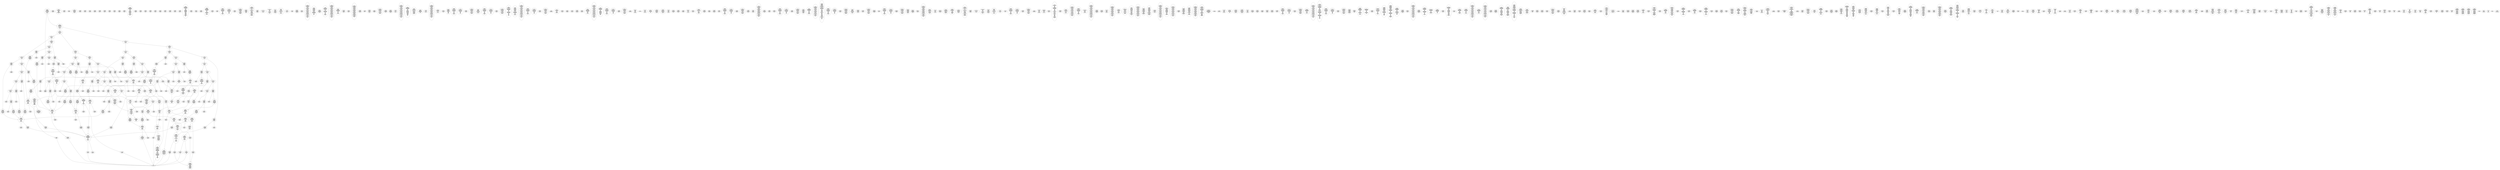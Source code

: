 /* Generated by GvGen v.1.0 (https://www.github.com/stricaud/gvgen) */

digraph G {
compound=true;
   node1 [label="[anywhere]"];
   node2 [label="# 0x0
PUSHX Data
PUSHX Data
MSTORE
PUSHX LogicData
CALLDATASIZE
LT
PUSHX Data
JUMPI
"];
   node3 [label="# 0xd
PUSHX Data
CALLDATALOAD
PUSHX BitData
SHR
PUSHX LogicData
GT
PUSHX Data
JUMPI
"];
   node4 [label="# 0x1e
PUSHX LogicData
GT
PUSHX Data
JUMPI
"];
   node5 [label="# 0x29
PUSHX LogicData
GT
PUSHX Data
JUMPI
"];
   node6 [label="# 0x34
PUSHX LogicData
EQ
PUSHX Data
JUMPI
"];
   node7 [label="# 0x3f
PUSHX LogicData
EQ
PUSHX Data
JUMPI
"];
   node8 [label="# 0x4a
PUSHX LogicData
EQ
PUSHX Data
JUMPI
"];
   node9 [label="# 0x55
PUSHX LogicData
EQ
PUSHX Data
JUMPI
"];
   node10 [label="# 0x60
PUSHX LogicData
EQ
PUSHX Data
JUMPI
"];
   node11 [label="# 0x6b
PUSHX Data
REVERT
"];
   node12 [label="# 0x6f
JUMPDEST
PUSHX LogicData
EQ
PUSHX Data
JUMPI
"];
   node13 [label="# 0x7b
PUSHX LogicData
EQ
PUSHX Data
JUMPI
"];
   node14 [label="# 0x86
PUSHX LogicData
EQ
PUSHX Data
JUMPI
"];
   node15 [label="# 0x91
PUSHX LogicData
EQ
PUSHX Data
JUMPI
"];
   node16 [label="# 0x9c
PUSHX Data
REVERT
"];
   node17 [label="# 0xa0
JUMPDEST
PUSHX LogicData
GT
PUSHX Data
JUMPI
"];
   node18 [label="# 0xac
PUSHX LogicData
EQ
PUSHX Data
JUMPI
"];
   node19 [label="# 0xb7
PUSHX LogicData
EQ
PUSHX Data
JUMPI
"];
   node20 [label="# 0xc2
PUSHX LogicData
EQ
PUSHX Data
JUMPI
"];
   node21 [label="# 0xcd
PUSHX LogicData
EQ
PUSHX Data
JUMPI
"];
   node22 [label="# 0xd8
PUSHX LogicData
EQ
PUSHX Data
JUMPI
"];
   node23 [label="# 0xe3
PUSHX Data
REVERT
"];
   node24 [label="# 0xe7
JUMPDEST
PUSHX LogicData
EQ
PUSHX Data
JUMPI
"];
   node25 [label="# 0xf3
PUSHX LogicData
EQ
PUSHX Data
JUMPI
"];
   node26 [label="# 0xfe
PUSHX LogicData
EQ
PUSHX Data
JUMPI
"];
   node27 [label="# 0x109
PUSHX LogicData
EQ
PUSHX Data
JUMPI
"];
   node28 [label="# 0x114
PUSHX Data
REVERT
"];
   node29 [label="# 0x118
JUMPDEST
PUSHX LogicData
GT
PUSHX Data
JUMPI
"];
   node30 [label="# 0x124
PUSHX LogicData
GT
PUSHX Data
JUMPI
"];
   node31 [label="# 0x12f
PUSHX LogicData
EQ
PUSHX Data
JUMPI
"];
   node32 [label="# 0x13a
PUSHX LogicData
EQ
PUSHX Data
JUMPI
"];
   node33 [label="# 0x145
PUSHX LogicData
EQ
PUSHX Data
JUMPI
"];
   node34 [label="# 0x150
PUSHX LogicData
EQ
PUSHX Data
JUMPI
"];
   node35 [label="# 0x15b
PUSHX LogicData
EQ
PUSHX Data
JUMPI
"];
   node36 [label="# 0x166
PUSHX Data
REVERT
"];
   node37 [label="# 0x16a
JUMPDEST
PUSHX LogicData
EQ
PUSHX Data
JUMPI
"];
   node38 [label="# 0x176
PUSHX LogicData
EQ
PUSHX Data
JUMPI
"];
   node39 [label="# 0x181
PUSHX LogicData
EQ
PUSHX Data
JUMPI
"];
   node40 [label="# 0x18c
PUSHX LogicData
EQ
PUSHX Data
JUMPI
"];
   node41 [label="# 0x197
PUSHX Data
REVERT
"];
   node42 [label="# 0x19b
JUMPDEST
PUSHX LogicData
GT
PUSHX Data
JUMPI
"];
   node43 [label="# 0x1a7
PUSHX LogicData
EQ
PUSHX Data
JUMPI
"];
   node44 [label="# 0x1b2
PUSHX LogicData
EQ
PUSHX Data
JUMPI
"];
   node45 [label="# 0x1bd
PUSHX LogicData
EQ
PUSHX Data
JUMPI
"];
   node46 [label="# 0x1c8
PUSHX LogicData
EQ
PUSHX Data
JUMPI
"];
   node47 [label="# 0x1d3
PUSHX Data
REVERT
"];
   node48 [label="# 0x1d7
JUMPDEST
PUSHX LogicData
EQ
PUSHX Data
JUMPI
"];
   node49 [label="# 0x1e3
PUSHX LogicData
EQ
PUSHX Data
JUMPI
"];
   node50 [label="# 0x1ee
PUSHX LogicData
EQ
PUSHX Data
JUMPI
"];
   node51 [label="# 0x1f9
PUSHX LogicData
EQ
PUSHX Data
JUMPI
"];
   node52 [label="# 0x204
JUMPDEST
PUSHX Data
REVERT
"];
   node53 [label="# 0x209
JUMPDEST
CALLVALUE
ISZERO
PUSHX Data
JUMPI
"];
   node54 [label="# 0x211
PUSHX Data
REVERT
"];
   node55 [label="# 0x215
JUMPDEST
PUSHX Data
PUSHX Data
CALLDATASIZE
PUSHX Data
PUSHX Data
JUMP
"];
   node56 [label="# 0x224
JUMPDEST
PUSHX Data
JUMP
"];
   node57 [label="# 0x229
JUMPDEST
PUSHX MemData
MLOAD
ISZERO
ISZERO
MSTORE
PUSHX ArithData
ADD
"];
   node58 [label="# 0x235
JUMPDEST
PUSHX MemData
MLOAD
SUB
RETURN
"];
   node59 [label="# 0x23e
JUMPDEST
CALLVALUE
ISZERO
PUSHX Data
JUMPI
"];
   node60 [label="# 0x246
PUSHX Data
REVERT
"];
   node61 [label="# 0x24a
JUMPDEST
PUSHX Data
PUSHX Data
CALLDATASIZE
PUSHX Data
PUSHX Data
JUMP
"];
   node62 [label="# 0x259
JUMPDEST
PUSHX Data
JUMP
"];
   node63 [label="# 0x25e
JUMPDEST
STOP
"];
   node64 [label="# 0x260
JUMPDEST
CALLVALUE
ISZERO
PUSHX Data
JUMPI
"];
   node65 [label="# 0x268
PUSHX Data
REVERT
"];
   node66 [label="# 0x26c
JUMPDEST
PUSHX Data
PUSHX Data
JUMP
"];
   node67 [label="# 0x275
JUMPDEST
PUSHX MemData
MLOAD
PUSHX Data
PUSHX Data
JUMP
"];
   node68 [label="# 0x282
JUMPDEST
CALLVALUE
ISZERO
PUSHX Data
JUMPI
"];
   node69 [label="# 0x28a
PUSHX Data
REVERT
"];
   node70 [label="# 0x28e
JUMPDEST
PUSHX Data
PUSHX Data
CALLDATASIZE
PUSHX Data
PUSHX Data
JUMP
"];
   node71 [label="# 0x29d
JUMPDEST
PUSHX Data
JUMP
"];
   node72 [label="# 0x2a2
JUMPDEST
PUSHX MemData
MLOAD
PUSHX ArithData
PUSHX BitData
PUSHX BitData
SHL
SUB
AND
MSTORE
PUSHX ArithData
ADD
PUSHX Data
JUMP
"];
   node73 [label="# 0x2ba
JUMPDEST
CALLVALUE
ISZERO
PUSHX Data
JUMPI
"];
   node74 [label="# 0x2c2
PUSHX Data
REVERT
"];
   node75 [label="# 0x2c6
JUMPDEST
PUSHX Data
PUSHX Data
CALLDATASIZE
PUSHX Data
PUSHX Data
JUMP
"];
   node76 [label="# 0x2d5
JUMPDEST
PUSHX Data
JUMP
"];
   node77 [label="# 0x2da
JUMPDEST
CALLVALUE
ISZERO
PUSHX Data
JUMPI
"];
   node78 [label="# 0x2e2
PUSHX Data
REVERT
"];
   node79 [label="# 0x2e6
JUMPDEST
PUSHX StorData
SLOAD
"];
   node80 [label="# 0x2eb
JUMPDEST
PUSHX MemData
MLOAD
MSTORE
PUSHX ArithData
ADD
PUSHX Data
JUMP
"];
   node81 [label="# 0x2f9
JUMPDEST
CALLVALUE
ISZERO
PUSHX Data
JUMPI
"];
   node82 [label="# 0x301
PUSHX Data
REVERT
"];
   node83 [label="# 0x305
JUMPDEST
PUSHX Data
PUSHX Data
CALLDATASIZE
PUSHX Data
PUSHX Data
JUMP
"];
   node84 [label="# 0x314
JUMPDEST
PUSHX Data
JUMP
"];
   node85 [label="# 0x319
JUMPDEST
CALLVALUE
ISZERO
PUSHX Data
JUMPI
"];
   node86 [label="# 0x321
PUSHX Data
REVERT
"];
   node87 [label="# 0x325
JUMPDEST
PUSHX Data
PUSHX Data
CALLDATASIZE
PUSHX Data
PUSHX Data
JUMP
"];
   node88 [label="# 0x334
JUMPDEST
PUSHX Data
JUMP
"];
   node89 [label="# 0x339
JUMPDEST
CALLVALUE
ISZERO
PUSHX Data
JUMPI
"];
   node90 [label="# 0x341
PUSHX Data
REVERT
"];
   node91 [label="# 0x345
JUMPDEST
PUSHX Data
PUSHX Data
JUMP
"];
   node92 [label="# 0x34e
JUMPDEST
CALLVALUE
ISZERO
PUSHX Data
JUMPI
"];
   node93 [label="# 0x356
PUSHX Data
REVERT
"];
   node94 [label="# 0x35a
JUMPDEST
PUSHX Data
PUSHX Data
CALLDATASIZE
PUSHX Data
PUSHX Data
JUMP
"];
   node95 [label="# 0x369
JUMPDEST
PUSHX Data
JUMP
"];
   node96 [label="# 0x36e
JUMPDEST
CALLVALUE
ISZERO
PUSHX Data
JUMPI
"];
   node97 [label="# 0x376
PUSHX Data
REVERT
"];
   node98 [label="# 0x37a
JUMPDEST
PUSHX Data
PUSHX Data
CALLDATASIZE
PUSHX Data
PUSHX Data
JUMP
"];
   node99 [label="# 0x389
JUMPDEST
PUSHX Data
JUMP
"];
   node100 [label="# 0x38e
JUMPDEST
CALLVALUE
ISZERO
PUSHX Data
JUMPI
"];
   node101 [label="# 0x396
PUSHX Data
REVERT
"];
   node102 [label="# 0x39a
JUMPDEST
PUSHX Data
PUSHX Data
CALLDATASIZE
PUSHX Data
PUSHX Data
JUMP
"];
   node103 [label="# 0x3a9
JUMPDEST
PUSHX Data
JUMP
"];
   node104 [label="# 0x3ae
JUMPDEST
CALLVALUE
ISZERO
PUSHX Data
JUMPI
"];
   node105 [label="# 0x3b6
PUSHX Data
REVERT
"];
   node106 [label="# 0x3ba
JUMPDEST
PUSHX Data
PUSHX Data
CALLDATASIZE
PUSHX Data
PUSHX Data
JUMP
"];
   node107 [label="# 0x3c9
JUMPDEST
PUSHX Data
JUMP
"];
   node108 [label="# 0x3ce
JUMPDEST
CALLVALUE
ISZERO
PUSHX Data
JUMPI
"];
   node109 [label="# 0x3d6
PUSHX Data
REVERT
"];
   node110 [label="# 0x3da
JUMPDEST
PUSHX Data
PUSHX Data
CALLDATASIZE
PUSHX Data
PUSHX Data
JUMP
"];
   node111 [label="# 0x3e9
JUMPDEST
PUSHX Data
JUMP
"];
   node112 [label="# 0x3ee
JUMPDEST
CALLVALUE
ISZERO
PUSHX Data
JUMPI
"];
   node113 [label="# 0x3f6
PUSHX Data
REVERT
"];
   node114 [label="# 0x3fa
JUMPDEST
PUSHX Data
PUSHX Data
CALLDATASIZE
PUSHX Data
PUSHX Data
JUMP
"];
   node115 [label="# 0x409
JUMPDEST
PUSHX Data
JUMP
"];
   node116 [label="# 0x40e
JUMPDEST
CALLVALUE
ISZERO
PUSHX Data
JUMPI
"];
   node117 [label="# 0x416
PUSHX Data
REVERT
"];
   node118 [label="# 0x41a
JUMPDEST
PUSHX Data
PUSHX Data
CALLDATASIZE
PUSHX Data
PUSHX Data
JUMP
"];
   node119 [label="# 0x429
JUMPDEST
PUSHX ArithData
PUSHX BitData
PUSHX BitData
SHL
SUB
AND
PUSHX Data
MSTORE
PUSHX Data
PUSHX Data
MSTORE
PUSHX Data
SHA3
SLOAD
PUSHX BitData
AND
JUMP
"];
   node120 [label="# 0x447
JUMPDEST
CALLVALUE
ISZERO
PUSHX Data
JUMPI
"];
   node121 [label="# 0x44f
PUSHX Data
REVERT
"];
   node122 [label="# 0x453
JUMPDEST
PUSHX Data
PUSHX Data
CALLDATASIZE
PUSHX Data
PUSHX Data
JUMP
"];
   node123 [label="# 0x462
JUMPDEST
PUSHX Data
JUMP
"];
   node124 [label="# 0x467
JUMPDEST
CALLVALUE
ISZERO
PUSHX Data
JUMPI
"];
   node125 [label="# 0x46f
PUSHX Data
REVERT
"];
   node126 [label="# 0x473
JUMPDEST
PUSHX Data
PUSHX Data
JUMP
"];
   node127 [label="# 0x47c
JUMPDEST
CALLVALUE
ISZERO
PUSHX Data
JUMPI
"];
   node128 [label="# 0x484
PUSHX Data
REVERT
"];
   node129 [label="# 0x488
JUMPDEST
PUSHX Data
PUSHX Data
CALLDATASIZE
PUSHX Data
PUSHX Data
JUMP
"];
   node130 [label="# 0x497
JUMPDEST
PUSHX Data
JUMP
"];
   node131 [label="# 0x49c
JUMPDEST
CALLVALUE
ISZERO
PUSHX Data
JUMPI
"];
   node132 [label="# 0x4a4
PUSHX Data
REVERT
"];
   node133 [label="# 0x4a8
JUMPDEST
PUSHX Data
PUSHX StorData
SLOAD
JUMP
"];
   node134 [label="# 0x4b2
JUMPDEST
CALLVALUE
ISZERO
PUSHX Data
JUMPI
"];
   node135 [label="# 0x4ba
PUSHX Data
REVERT
"];
   node136 [label="# 0x4be
JUMPDEST
PUSHX Data
PUSHX Data
CALLDATASIZE
PUSHX Data
PUSHX Data
JUMP
"];
   node137 [label="# 0x4cd
JUMPDEST
PUSHX Data
JUMP
"];
   node138 [label="# 0x4d2
JUMPDEST
CALLVALUE
ISZERO
PUSHX Data
JUMPI
"];
   node139 [label="# 0x4da
PUSHX Data
REVERT
"];
   node140 [label="# 0x4de
JUMPDEST
PUSHX Data
PUSHX Data
JUMP
"];
   node141 [label="# 0x4e7
JUMPDEST
CALLVALUE
ISZERO
PUSHX Data
JUMPI
"];
   node142 [label="# 0x4ef
PUSHX Data
REVERT
"];
   node143 [label="# 0x4f3
JUMPDEST
PUSHX StorData
SLOAD
PUSHX ArithData
PUSHX BitData
PUSHX BitData
SHL
SUB
AND
PUSHX Data
JUMP
"];
   node144 [label="# 0x505
JUMPDEST
CALLVALUE
ISZERO
PUSHX Data
JUMPI
"];
   node145 [label="# 0x50d
PUSHX Data
REVERT
"];
   node146 [label="# 0x511
JUMPDEST
PUSHX Data
PUSHX Data
JUMP
"];
   node147 [label="# 0x51a
JUMPDEST
CALLVALUE
ISZERO
PUSHX Data
JUMPI
"];
   node148 [label="# 0x522
PUSHX Data
REVERT
"];
   node149 [label="# 0x526
JUMPDEST
PUSHX Data
PUSHX Data
CALLDATASIZE
PUSHX Data
PUSHX Data
JUMP
"];
   node150 [label="# 0x535
JUMPDEST
PUSHX Data
JUMP
"];
   node151 [label="# 0x53a
JUMPDEST
CALLVALUE
ISZERO
PUSHX Data
JUMPI
"];
   node152 [label="# 0x542
PUSHX Data
REVERT
"];
   node153 [label="# 0x546
JUMPDEST
PUSHX Data
PUSHX Data
CALLDATASIZE
PUSHX Data
PUSHX Data
JUMP
"];
   node154 [label="# 0x555
JUMPDEST
PUSHX Data
JUMP
"];
   node155 [label="# 0x55a
JUMPDEST
CALLVALUE
ISZERO
PUSHX Data
JUMPI
"];
   node156 [label="# 0x562
PUSHX Data
REVERT
"];
   node157 [label="# 0x566
JUMPDEST
PUSHX Data
PUSHX Data
CALLDATASIZE
PUSHX Data
PUSHX Data
JUMP
"];
   node158 [label="# 0x575
JUMPDEST
PUSHX Data
JUMP
"];
   node159 [label="# 0x57a
JUMPDEST
CALLVALUE
ISZERO
PUSHX Data
JUMPI
"];
   node160 [label="# 0x582
PUSHX Data
REVERT
"];
   node161 [label="# 0x586
JUMPDEST
PUSHX Data
PUSHX Data
CALLDATASIZE
PUSHX Data
PUSHX Data
JUMP
"];
   node162 [label="# 0x595
JUMPDEST
PUSHX Data
JUMP
"];
   node163 [label="# 0x59a
JUMPDEST
CALLVALUE
ISZERO
PUSHX Data
JUMPI
"];
   node164 [label="# 0x5a2
PUSHX Data
REVERT
"];
   node165 [label="# 0x5a6
JUMPDEST
PUSHX Data
PUSHX Data
CALLDATASIZE
PUSHX Data
PUSHX Data
JUMP
"];
   node166 [label="# 0x5b5
JUMPDEST
PUSHX Data
JUMP
"];
   node167 [label="# 0x5ba
JUMPDEST
CALLVALUE
ISZERO
PUSHX Data
JUMPI
"];
   node168 [label="# 0x5c2
PUSHX Data
REVERT
"];
   node169 [label="# 0x5c6
JUMPDEST
PUSHX Data
PUSHX Data
CALLDATASIZE
PUSHX Data
PUSHX Data
JUMP
"];
   node170 [label="# 0x5d5
JUMPDEST
PUSHX Data
JUMP
"];
   node171 [label="# 0x5da
JUMPDEST
CALLVALUE
ISZERO
PUSHX Data
JUMPI
"];
   node172 [label="# 0x5e2
PUSHX Data
REVERT
"];
   node173 [label="# 0x5e6
JUMPDEST
PUSHX Data
PUSHX Data
CALLDATASIZE
PUSHX Data
PUSHX Data
JUMP
"];
   node174 [label="# 0x5f5
JUMPDEST
PUSHX Data
JUMP
"];
   node175 [label="# 0x5fa
JUMPDEST
CALLVALUE
ISZERO
PUSHX Data
JUMPI
"];
   node176 [label="# 0x602
PUSHX Data
REVERT
"];
   node177 [label="# 0x606
JUMPDEST
PUSHX Data
PUSHX Data
CALLDATASIZE
PUSHX Data
PUSHX Data
JUMP
"];
   node178 [label="# 0x615
JUMPDEST
PUSHX ArithData
PUSHX BitData
PUSHX BitData
SHL
SUB
AND
PUSHX Data
MSTORE
PUSHX Data
PUSHX Data
MSTORE
PUSHX Data
SHA3
AND
MSTORE
MSTORE
SHA3
SLOAD
PUSHX BitData
AND
JUMP
"];
   node179 [label="# 0x643
JUMPDEST
PUSHX Data
PUSHX Data
CALLDATASIZE
PUSHX Data
PUSHX Data
JUMP
"];
   node180 [label="# 0x651
JUMPDEST
PUSHX Data
JUMP
"];
   node181 [label="# 0x656
JUMPDEST
CALLVALUE
ISZERO
PUSHX Data
JUMPI
"];
   node182 [label="# 0x65e
PUSHX Data
REVERT
"];
   node183 [label="# 0x662
JUMPDEST
PUSHX Data
PUSHX Data
CALLDATASIZE
PUSHX Data
PUSHX Data
JUMP
"];
   node184 [label="# 0x671
JUMPDEST
PUSHX Data
JUMP
"];
   node185 [label="# 0x676
JUMPDEST
CALLVALUE
ISZERO
PUSHX Data
JUMPI
"];
   node186 [label="# 0x67e
PUSHX Data
REVERT
"];
   node187 [label="# 0x682
JUMPDEST
PUSHX Data
PUSHX Data
CALLDATASIZE
PUSHX Data
PUSHX Data
JUMP
"];
   node188 [label="# 0x691
JUMPDEST
PUSHX Data
JUMP
"];
   node189 [label="# 0x696
JUMPDEST
PUSHX Data
PUSHX ArithData
PUSHX BitData
PUSHX BitData
SHL
SUB
NOT
AND
PUSHX BitData
PUSHX BitData
SHL
EQ
PUSHX Data
JUMPI
"];
   node190 [label="# 0x6b2
PUSHX Data
PUSHX Data
JUMP
"];
   node191 [label="# 0x6bb
JUMPDEST
JUMP
"];
   node192 [label="# 0x6c1
JUMPDEST
PUSHX StorData
SLOAD
PUSHX ArithData
PUSHX BitData
PUSHX BitData
SHL
SUB
AND
CALLER
EQ
PUSHX Data
JUMPI
"];
   node193 [label="# 0x6d5
PUSHX StorData
SLOAD
PUSHX ArithData
PUSHX BitData
PUSHX BitData
SHL
SUB
AND
CALLER
EQ
"];
   node194 [label="# 0x6e4
JUMPDEST
PUSHX Data
JUMPI
"];
   node195 [label="# 0x6e9
PUSHX MemData
MLOAD
PUSHX BitData
PUSHX BitData
SHL
MSTORE
PUSHX ArithData
ADD
PUSHX Data
PUSHX Data
JUMP
"];
   node196 [label="# 0x700
JUMPDEST
PUSHX MemData
MLOAD
SUB
REVERT
"];
   node197 [label="# 0x709
JUMPDEST
PUSHX Data
SSTORE
PUSHX Data
SSTORE
JUMP
"];
   node198 [label="# 0x714
JUMPDEST
PUSHX Data
PUSHX StorData
SLOAD
PUSHX Data
PUSHX Data
JUMP
"];
   node199 [label="# 0x723
JUMPDEST
PUSHX ArithData
ADD
PUSHX ArithData
DIV
MUL
PUSHX ArithData
ADD
PUSHX MemData
MLOAD
ADD
PUSHX Data
MSTORE
MSTORE
PUSHX ArithData
ADD
SLOAD
PUSHX Data
PUSHX Data
JUMP
"];
   node200 [label="# 0x74f
JUMPDEST
ISZERO
PUSHX Data
JUMPI
"];
   node201 [label="# 0x756
PUSHX LogicData
LT
PUSHX Data
JUMPI
"];
   node202 [label="# 0x75e
PUSHX ArithData
SLOAD
DIV
MUL
MSTORE
PUSHX ArithData
ADD
PUSHX Data
JUMP
"];
   node203 [label="# 0x771
JUMPDEST
ADD
PUSHX Data
MSTORE
PUSHX Data
PUSHX Data
SHA3
"];
   node204 [label="# 0x77f
JUMPDEST
SLOAD
MSTORE
PUSHX ArithData
ADD
PUSHX ArithData
ADD
GT
PUSHX Data
JUMPI
"];
   node205 [label="# 0x793
SUB
PUSHX BitData
AND
ADD
"];
   node206 [label="# 0x79c
JUMPDEST
JUMP
"];
   node207 [label="# 0x7a6
JUMPDEST
PUSHX Data
PUSHX Data
PUSHX Data
JUMP
"];
   node208 [label="# 0x7b1
JUMPDEST
PUSHX Data
JUMPI
"];
   node209 [label="# 0x7b6
PUSHX MemData
MLOAD
PUSHX BitData
PUSHX BitData
SHL
MSTORE
PUSHX Data
PUSHX ArithData
ADD
MSTORE
PUSHX Data
PUSHX ArithData
ADD
MSTORE
PUSHX Data
PUSHX ArithData
ADD
MSTORE
PUSHX BitData
PUSHX BitData
SHL
PUSHX ArithData
ADD
MSTORE
PUSHX ArithData
ADD
PUSHX Data
JUMP
"];
   node210 [label="# 0x812
JUMPDEST
PUSHX Data
MSTORE
PUSHX Data
PUSHX Data
MSTORE
PUSHX Data
SHA3
SLOAD
PUSHX ArithData
PUSHX BitData
PUSHX BitData
SHL
SUB
AND
JUMP
"];
   node211 [label="# 0x82e
JUMPDEST
PUSHX Data
PUSHX Data
PUSHX Data
JUMP
"];
   node212 [label="# 0x839
JUMPDEST
PUSHX ArithData
PUSHX BitData
PUSHX BitData
SHL
SUB
AND
PUSHX ArithData
PUSHX BitData
PUSHX BitData
SHL
SUB
AND
EQ
ISZERO
PUSHX Data
JUMPI
"];
   node213 [label="# 0x856
PUSHX MemData
MLOAD
PUSHX BitData
PUSHX BitData
SHL
MSTORE
PUSHX Data
PUSHX ArithData
ADD
MSTORE
PUSHX Data
PUSHX ArithData
ADD
MSTORE
PUSHX Data
PUSHX ArithData
ADD
MSTORE
PUSHX BitData
PUSHX BitData
SHL
PUSHX ArithData
ADD
MSTORE
PUSHX ArithData
ADD
PUSHX Data
JUMP
"];
   node214 [label="# 0x8a7
JUMPDEST
CALLER
PUSHX ArithData
PUSHX BitData
PUSHX BitData
SHL
SUB
AND
EQ
PUSHX Data
JUMPI
"];
   node215 [label="# 0x8b9
PUSHX Data
CALLER
PUSHX Data
JUMP
"];
   node216 [label="# 0x8c3
JUMPDEST
PUSHX Data
JUMPI
"];
   node217 [label="# 0x8c8
PUSHX MemData
MLOAD
PUSHX BitData
PUSHX BitData
SHL
MSTORE
PUSHX Data
PUSHX ArithData
ADD
MSTORE
PUSHX Data
PUSHX ArithData
ADD
MSTORE
PUSHX Data
PUSHX ArithData
ADD
MSTORE
PUSHX Data
PUSHX ArithData
ADD
MSTORE
PUSHX ArithData
ADD
PUSHX Data
JUMP
"];
   node218 [label="# 0x935
JUMPDEST
PUSHX Data
PUSHX Data
JUMP
"];
   node219 [label="# 0x93f
JUMPDEST
JUMP
"];
   node220 [label="# 0x944
JUMPDEST
PUSHX Data
CALLER
PUSHX Data
JUMP
"];
   node221 [label="# 0x94e
JUMPDEST
PUSHX Data
JUMPI
"];
   node222 [label="# 0x953
PUSHX MemData
MLOAD
PUSHX BitData
PUSHX BitData
SHL
MSTORE
PUSHX ArithData
ADD
PUSHX Data
PUSHX Data
JUMP
"];
   node223 [label="# 0x96a
JUMPDEST
PUSHX Data
PUSHX Data
JUMP
"];
   node224 [label="# 0x975
JUMPDEST
PUSHX Data
PUSHX Data
PUSHX Data
JUMP
"];
   node225 [label="# 0x980
JUMPDEST
LT
PUSHX Data
JUMPI
"];
   node226 [label="# 0x987
PUSHX MemData
MLOAD
PUSHX BitData
PUSHX BitData
SHL
MSTORE
PUSHX Data
PUSHX ArithData
ADD
MSTORE
PUSHX Data
PUSHX ArithData
ADD
MSTORE
PUSHX Data
PUSHX ArithData
ADD
MSTORE
PUSHX BitData
PUSHX BitData
SHL
PUSHX ArithData
ADD
MSTORE
PUSHX ArithData
ADD
PUSHX Data
JUMP
"];
   node227 [label="# 0x9e2
JUMPDEST
PUSHX ArithData
PUSHX BitData
PUSHX BitData
SHL
SUB
AND
PUSHX Data
MSTORE
PUSHX Data
PUSHX Data
MSTORE
PUSHX Data
SHA3
MSTORE
MSTORE
SHA3
SLOAD
JUMP
"];
   node228 [label="# 0xa0b
JUMPDEST
PUSHX StorData
SLOAD
PUSHX ArithData
PUSHX BitData
PUSHX BitData
SHL
SUB
AND
CALLER
EQ
PUSHX Data
JUMPI
"];
   node229 [label="# 0xa1f
PUSHX StorData
SLOAD
PUSHX ArithData
PUSHX BitData
PUSHX BitData
SHL
SUB
AND
CALLER
EQ
"];
   node230 [label="# 0xa2e
JUMPDEST
PUSHX Data
JUMPI
"];
   node231 [label="# 0xa33
PUSHX MemData
MLOAD
PUSHX BitData
PUSHX BitData
SHL
MSTORE
PUSHX ArithData
ADD
PUSHX Data
PUSHX Data
JUMP
"];
   node232 [label="# 0xa4a
JUMPDEST
PUSHX MemData
MLOAD
SELFBALANCE
CALLER
ISZERO
PUSHX ArithData
MUL
PUSHX Data
CALL
ISZERO
ISZERO
PUSHX Data
JUMPI
"];
   node233 [label="# 0xa70
RETURNDATASIZE
PUSHX Data
RETURNDATACOPY
RETURNDATASIZE
PUSHX Data
REVERT
"];
   node234 [label="# 0xa79
JUMPDEST
JUMP
"];
   node235 [label="# 0xa7d
JUMPDEST
PUSHX Data
PUSHX MemData
MLOAD
PUSHX ArithData
ADD
PUSHX Data
MSTORE
PUSHX Data
MSTORE
PUSHX Data
JUMP
"];
   node236 [label="# 0xa98
JUMPDEST
PUSHX Data
PUSHX Data
PUSHX StorData
SLOAD
JUMP
"];
   node237 [label="# 0xaa3
JUMPDEST
LT
PUSHX Data
JUMPI
"];
   node238 [label="# 0xaaa
PUSHX MemData
MLOAD
PUSHX BitData
PUSHX BitData
SHL
MSTORE
PUSHX Data
PUSHX ArithData
ADD
MSTORE
PUSHX Data
PUSHX ArithData
ADD
MSTORE
PUSHX Data
PUSHX ArithData
ADD
MSTORE
PUSHX BitData
PUSHX BitData
SHL
PUSHX ArithData
ADD
MSTORE
PUSHX ArithData
ADD
PUSHX Data
JUMP
"];
   node239 [label="# 0xb06
JUMPDEST
PUSHX StorData
SLOAD
LT
PUSHX Data
JUMPI
"];
   node240 [label="# 0xb12
PUSHX Data
PUSHX Data
JUMP
"];
   node241 [label="# 0xb19
JUMPDEST
PUSHX Data
MSTORE
PUSHX Data
PUSHX Data
SHA3
ADD
SLOAD
JUMP
"];
   node242 [label="# 0xb2b
JUMPDEST
PUSHX StorData
SLOAD
PUSHX ArithData
PUSHX BitData
PUSHX BitData
SHL
SUB
AND
CALLER
EQ
PUSHX Data
JUMPI
"];
   node243 [label="# 0xb3f
PUSHX StorData
SLOAD
PUSHX ArithData
PUSHX BitData
PUSHX BitData
SHL
SUB
AND
CALLER
EQ
"];
   node244 [label="# 0xb4e
JUMPDEST
PUSHX Data
JUMPI
"];
   node245 [label="# 0xb53
PUSHX MemData
MLOAD
PUSHX BitData
PUSHX BitData
SHL
MSTORE
PUSHX ArithData
ADD
PUSHX Data
PUSHX Data
JUMP
"];
   node246 [label="# 0xb6a
JUMPDEST
MLOAD
PUSHX Data
PUSHX Data
PUSHX ArithData
ADD
PUSHX Data
JUMP
"];
   node247 [label="# 0xb7d
JUMPDEST
PUSHX StorData
SLOAD
PUSHX ArithData
PUSHX BitData
PUSHX BitData
SHL
SUB
AND
CALLER
EQ
PUSHX Data
JUMPI
"];
   node248 [label="# 0xb91
PUSHX StorData
SLOAD
PUSHX ArithData
PUSHX BitData
PUSHX BitData
SHL
SUB
AND
CALLER
EQ
"];
   node249 [label="# 0xba0
JUMPDEST
PUSHX Data
JUMPI
"];
   node250 [label="# 0xba5
PUSHX MemData
MLOAD
PUSHX BitData
PUSHX BitData
SHL
MSTORE
PUSHX ArithData
ADD
PUSHX Data
PUSHX Data
JUMP
"];
   node251 [label="# 0xbbc
JUMPDEST
PUSHX StorData
SLOAD
PUSHX ArithData
PUSHX BitData
PUSHX BitData
SHL
SUB
NOT
AND
PUSHX ArithData
PUSHX BitData
PUSHX BitData
SHL
SUB
AND
OR
SSTORE
JUMP
"];
   node252 [label="# 0xbde
JUMPDEST
PUSHX Data
MSTORE
PUSHX Data
PUSHX Data
MSTORE
PUSHX Data
SHA3
SLOAD
PUSHX ArithData
PUSHX BitData
PUSHX BitData
SHL
SUB
AND
PUSHX Data
JUMPI
"];
   node253 [label="# 0xbfc
PUSHX MemData
MLOAD
PUSHX BitData
PUSHX BitData
SHL
MSTORE
PUSHX Data
PUSHX ArithData
ADD
MSTORE
PUSHX Data
PUSHX ArithData
ADD
MSTORE
PUSHX Data
PUSHX ArithData
ADD
MSTORE
PUSHX BitData
PUSHX BitData
SHL
PUSHX ArithData
ADD
MSTORE
PUSHX ArithData
ADD
PUSHX Data
JUMP
"];
   node254 [label="# 0xc55
JUMPDEST
PUSHX StorData
SLOAD
PUSHX ArithData
PUSHX BitData
PUSHX BitData
SHL
SUB
AND
CALLER
EQ
PUSHX Data
JUMPI
"];
   node255 [label="# 0xc69
PUSHX StorData
SLOAD
PUSHX ArithData
PUSHX BitData
PUSHX BitData
SHL
SUB
AND
CALLER
EQ
"];
   node256 [label="# 0xc78
JUMPDEST
PUSHX Data
JUMPI
"];
   node257 [label="# 0xc7d
PUSHX MemData
MLOAD
PUSHX BitData
PUSHX BitData
SHL
MSTORE
PUSHX ArithData
ADD
PUSHX Data
PUSHX Data
JUMP
"];
   node258 [label="# 0xc94
JUMPDEST
PUSHX Data
"];
   node259 [label="# 0xc97
JUMPDEST
PUSHX StorData
SLOAD
LT
ISZERO
PUSHX Data
JUMPI
"];
   node260 [label="# 0xca2
PUSHX Data
PUSHX Data
JUMP
"];
   node261 [label="# 0xcaa
JUMPDEST
PUSHX Data
JUMPI
"];
   node262 [label="# 0xcaf
PUSHX Data
PUSHX Data
JUMP
"];
   node263 [label="# 0xcb8
JUMPDEST
PUSHX Data
PUSHX Data
JUMP
"];
   node264 [label="# 0xcc2
JUMPDEST
PUSHX Data
JUMP
"];
   node265 [label="# 0xcca
JUMPDEST
PUSHX Data
PUSHX ArithData
PUSHX BitData
PUSHX BitData
SHL
SUB
AND
PUSHX Data
JUMPI
"];
   node266 [label="# 0xcdb
PUSHX MemData
MLOAD
PUSHX BitData
PUSHX BitData
SHL
MSTORE
PUSHX Data
PUSHX ArithData
ADD
MSTORE
PUSHX Data
PUSHX ArithData
ADD
MSTORE
PUSHX Data
PUSHX ArithData
ADD
MSTORE
PUSHX BitData
PUSHX BitData
SHL
PUSHX ArithData
ADD
MSTORE
PUSHX ArithData
ADD
PUSHX Data
JUMP
"];
   node267 [label="# 0xd35
JUMPDEST
PUSHX ArithData
PUSHX BitData
PUSHX BitData
SHL
SUB
AND
PUSHX Data
MSTORE
PUSHX Data
PUSHX Data
MSTORE
PUSHX Data
SHA3
SLOAD
JUMP
"];
   node268 [label="# 0xd51
JUMPDEST
PUSHX StorData
SLOAD
PUSHX ArithData
PUSHX BitData
PUSHX BitData
SHL
SUB
AND
CALLER
EQ
PUSHX Data
JUMPI
"];
   node269 [label="# 0xd65
PUSHX StorData
SLOAD
PUSHX ArithData
PUSHX BitData
PUSHX BitData
SHL
SUB
AND
CALLER
EQ
"];
   node270 [label="# 0xd74
JUMPDEST
PUSHX Data
JUMPI
"];
   node271 [label="# 0xd79
PUSHX MemData
MLOAD
PUSHX BitData
PUSHX BitData
SHL
MSTORE
PUSHX ArithData
ADD
PUSHX Data
PUSHX Data
JUMP
"];
   node272 [label="# 0xd90
JUMPDEST
PUSHX StorData
SLOAD
PUSHX MemData
MLOAD
PUSHX Data
PUSHX ArithData
PUSHX BitData
PUSHX BitData
SHL
SUB
AND
PUSHX Data
LOGX
PUSHX StorData
SLOAD
PUSHX ArithData
PUSHX BitData
PUSHX BitData
SHL
SUB
NOT
AND
SSTORE
JUMP
"];
   node273 [label="# 0xdda
JUMPDEST
PUSHX StorData
SLOAD
PUSHX ArithData
PUSHX BitData
PUSHX BitData
SHL
SUB
AND
CALLER
EQ
PUSHX Data
JUMPI
"];
   node274 [label="# 0xdee
PUSHX StorData
SLOAD
PUSHX ArithData
PUSHX BitData
PUSHX BitData
SHL
SUB
AND
CALLER
EQ
"];
   node275 [label="# 0xdfd
JUMPDEST
PUSHX Data
JUMPI
"];
   node276 [label="# 0xe02
PUSHX MemData
MLOAD
PUSHX BitData
PUSHX BitData
SHL
MSTORE
PUSHX ArithData
ADD
PUSHX Data
PUSHX Data
JUMP
"];
   node277 [label="# 0xe19
JUMPDEST
PUSHX Data
"];
   node278 [label="# 0xe1c
JUMPDEST
MLOAD
LT
ISZERO
PUSHX Data
JUMPI
"];
   node279 [label="# 0xe26
PUSHX Data
"];
   node280 [label="# 0xe28
JUMPDEST
LT
ISZERO
PUSHX Data
JUMPI
"];
   node281 [label="# 0xe31
PUSHX Data
PUSHX Data
PUSHX StorData
SLOAD
JUMP
"];
   node282 [label="# 0xe3b
JUMPDEST
PUSHX StorData
SLOAD
PUSHX Data
PUSHX Data
JUMP
"];
   node283 [label="# 0xe48
JUMPDEST
PUSHX StorData
SLOAD
PUSHX Data
PUSHX StorData
SLOAD
JUMP
"];
   node284 [label="# 0xe56
JUMPDEST
LT
ISZERO
PUSHX Data
JUMPI
"];
   node285 [label="# 0xe5d
PUSHX Data
PUSHX Data
PUSHX Data
JUMP
"];
   node286 [label="# 0xe66
JUMPDEST
PUSHX Data
PUSHX Data
JUMP
"];
   node287 [label="# 0xe6f
JUMPDEST
PUSHX Data
JUMPI
"];
   node288 [label="# 0xe74
PUSHX Data
MLOAD
LT
PUSHX Data
JUMPI
"];
   node289 [label="# 0xe81
PUSHX Data
PUSHX Data
JUMP
"];
   node290 [label="# 0xe88
JUMPDEST
PUSHX ArithData
MUL
PUSHX ArithData
ADD
ADD
MLOAD
PUSHX Data
JUMP
"];
   node291 [label="# 0xe96
JUMPDEST
PUSHX Data
PUSHX Data
JUMP
"];
   node292 [label="# 0xea1
JUMPDEST
PUSHX Data
JUMP
"];
   node293 [label="# 0xea9
JUMPDEST
PUSHX Data
PUSHX Data
JUMP
"];
   node294 [label="# 0xeb4
JUMPDEST
PUSHX Data
JUMP
"];
   node295 [label="# 0xebc
JUMPDEST
PUSHX StorData
SLOAD
PUSHX ArithData
PUSHX BitData
PUSHX BitData
SHL
SUB
AND
CALLER
EQ
PUSHX Data
JUMPI
"];
   node296 [label="# 0xed0
PUSHX StorData
SLOAD
PUSHX ArithData
PUSHX BitData
PUSHX BitData
SHL
SUB
AND
CALLER
EQ
"];
   node297 [label="# 0xedf
JUMPDEST
PUSHX Data
JUMPI
"];
   node298 [label="# 0xee4
PUSHX MemData
MLOAD
PUSHX BitData
PUSHX BitData
SHL
MSTORE
PUSHX ArithData
ADD
PUSHX Data
PUSHX Data
JUMP
"];
   node299 [label="# 0xefb
JUMPDEST
PUSHX Data
PUSHX Data
JUMP
"];
   node300 [label="# 0xf04
JUMPDEST
ISZERO
PUSHX Data
JUMPI
"];
   node301 [label="# 0xf0a
PUSHX MemData
MLOAD
PUSHX BitData
PUSHX BitData
SHL
MSTORE
PUSHX Data
PUSHX ArithData
ADD
MSTORE
PUSHX Data
PUSHX ArithData
ADD
MSTORE
PUSHX BitData
PUSHX BitData
SHL
PUSHX ArithData
ADD
MSTORE
PUSHX ArithData
ADD
PUSHX Data
JUMP
"];
   node302 [label="# 0xf47
JUMPDEST
PUSHX Data
PUSHX Data
JUMP
"];
   node303 [label="# 0xf50
JUMPDEST
PUSHX Data
JUMPI
"];
   node304 [label="# 0xf55
PUSHX Data
PUSHX Data
JUMP
"];
   node305 [label="# 0xf5e
JUMPDEST
PUSHX Data
PUSHX StorData
SLOAD
TIMESTAMP
LT
ISZERO
PUSHX Data
JUMPI
"];
   node306 [label="# 0xf6b
PUSHX StorData
SLOAD
JUMP
"];
   node307 [label="# 0xf71
JUMPDEST
PUSHX StorData
SLOAD
JUMP
"];
   node308 [label="# 0xf78
JUMPDEST
PUSHX Data
PUSHX StorData
SLOAD
PUSHX Data
PUSHX Data
JUMP
"];
   node309 [label="# 0xf87
JUMPDEST
PUSHX StorData
SLOAD
PUSHX ArithData
PUSHX BitData
PUSHX BitData
SHL
SUB
AND
CALLER
EQ
PUSHX Data
JUMPI
"];
   node310 [label="# 0xf9b
PUSHX StorData
SLOAD
PUSHX ArithData
PUSHX BitData
PUSHX BitData
SHL
SUB
AND
CALLER
EQ
"];
   node311 [label="# 0xfaa
JUMPDEST
PUSHX Data
JUMPI
"];
   node312 [label="# 0xfaf
PUSHX MemData
MLOAD
PUSHX BitData
PUSHX BitData
SHL
MSTORE
PUSHX ArithData
ADD
PUSHX Data
PUSHX Data
JUMP
"];
   node313 [label="# 0xfc6
JUMPDEST
PUSHX Data
SSTORE
PUSHX Data
SSTORE
PUSHX Data
SSTORE
JUMP
"];
   node314 [label="# 0xfd7
JUMPDEST
PUSHX ArithData
PUSHX BitData
PUSHX BitData
SHL
SUB
AND
CALLER
EQ
ISZERO
PUSHX Data
JUMPI
"];
   node315 [label="# 0xfe9
PUSHX MemData
MLOAD
PUSHX BitData
PUSHX BitData
SHL
MSTORE
PUSHX Data
PUSHX ArithData
ADD
MSTORE
PUSHX Data
PUSHX ArithData
ADD
MSTORE
PUSHX Data
PUSHX ArithData
ADD
MSTORE
PUSHX ArithData
ADD
PUSHX Data
JUMP
"];
   node316 [label="# 0x1030
JUMPDEST
CALLER
PUSHX Data
MSTORE
PUSHX Data
PUSHX ArithData
MSTORE
PUSHX MemData
SHA3
PUSHX ArithData
PUSHX BitData
PUSHX BitData
SHL
SUB
AND
MSTORE
MSTORE
SHA3
SLOAD
PUSHX BitData
NOT
AND
ISZERO
ISZERO
OR
SSTORE
MLOAD
MSTORE
PUSHX Data
ADD
PUSHX MemData
MLOAD
SUB
LOGX
JUMP
"];
   node317 [label="# 0x109c
JUMPDEST
PUSHX StorData
SLOAD
PUSHX ArithData
PUSHX BitData
PUSHX BitData
SHL
SUB
AND
CALLER
EQ
PUSHX Data
JUMPI
"];
   node318 [label="# 0x10b0
PUSHX StorData
SLOAD
PUSHX ArithData
PUSHX BitData
PUSHX BitData
SHL
SUB
AND
CALLER
EQ
"];
   node319 [label="# 0x10bf
JUMPDEST
PUSHX Data
JUMPI
"];
   node320 [label="# 0x10c4
PUSHX MemData
MLOAD
PUSHX BitData
PUSHX BitData
SHL
MSTORE
PUSHX ArithData
ADD
PUSHX Data
PUSHX Data
JUMP
"];
   node321 [label="# 0x10db
JUMPDEST
MLOAD
PUSHX Data
PUSHX Data
PUSHX ArithData
ADD
PUSHX Data
JUMP
"];
   node322 [label="# 0x10ee
JUMPDEST
PUSHX Data
CALLER
PUSHX Data
JUMP
"];
   node323 [label="# 0x10f8
JUMPDEST
PUSHX Data
JUMPI
"];
   node324 [label="# 0x10fd
PUSHX MemData
MLOAD
PUSHX BitData
PUSHX BitData
SHL
MSTORE
PUSHX ArithData
ADD
PUSHX Data
PUSHX Data
JUMP
"];
   node325 [label="# 0x1114
JUMPDEST
PUSHX Data
PUSHX Data
JUMP
"];
   node326 [label="# 0x1120
JUMPDEST
JUMP
"];
   node327 [label="# 0x1126
JUMPDEST
PUSHX StorData
SLOAD
PUSHX ArithData
PUSHX BitData
PUSHX BitData
SHL
SUB
AND
CALLER
EQ
PUSHX Data
JUMPI
"];
   node328 [label="# 0x113a
PUSHX StorData
SLOAD
PUSHX ArithData
PUSHX BitData
PUSHX BitData
SHL
SUB
AND
CALLER
EQ
"];
   node329 [label="# 0x1149
JUMPDEST
PUSHX Data
JUMPI
"];
   node330 [label="# 0x114e
PUSHX MemData
MLOAD
PUSHX BitData
PUSHX BitData
SHL
MSTORE
PUSHX ArithData
ADD
PUSHX Data
PUSHX Data
JUMP
"];
   node331 [label="# 0x1165
JUMPDEST
PUSHX Data
SSTORE
PUSHX Data
SSTORE
PUSHX Data
SSTORE
JUMP
"];
   node332 [label="# 0x1173
JUMPDEST
PUSHX Data
PUSHX Data
PUSHX Data
JUMP
"];
   node333 [label="# 0x117e
JUMPDEST
PUSHX Data
JUMPI
"];
   node334 [label="# 0x1183
PUSHX MemData
MLOAD
PUSHX BitData
PUSHX BitData
SHL
MSTORE
PUSHX Data
PUSHX ArithData
ADD
MSTORE
PUSHX Data
PUSHX ArithData
ADD
MSTORE
PUSHX BitData
PUSHX BitData
SHL
PUSHX ArithData
ADD
MSTORE
PUSHX ArithData
ADD
PUSHX Data
JUMP
"];
   node335 [label="# 0x11c1
JUMPDEST
TIMESTAMP
PUSHX StorData
SLOAD
PUSHX StorData
SLOAD
PUSHX Data
PUSHX Data
JUMP
"];
   node336 [label="# 0x11d2
JUMPDEST
LT
ISZERO
PUSHX Data
JUMPI
"];
   node337 [label="# 0x11d9
PUSHX Data
PUSHX Data
PUSHX Data
JUMP
"];
   node338 [label="# 0x11e3
JUMPDEST
PUSHX MemData
MLOAD
PUSHX ArithData
ADD
PUSHX Data
PUSHX Data
JUMP
"];
   node339 [label="# 0x11f4
JUMPDEST
PUSHX MemData
MLOAD
PUSHX ArithData
SUB
SUB
MSTORE
PUSHX Data
MSTORE
JUMP
"];
   node340 [label="# 0x120a
JUMPDEST
PUSHX StorData
SLOAD
PUSHX Data
PUSHX Data
JUMP
"];
   node341 [label="# 0x1217
JUMPDEST
PUSHX ArithData
ADD
PUSHX ArithData
DIV
MUL
PUSHX ArithData
ADD
PUSHX MemData
MLOAD
ADD
PUSHX Data
MSTORE
MSTORE
PUSHX ArithData
ADD
SLOAD
PUSHX Data
PUSHX Data
JUMP
"];
   node342 [label="# 0x1243
JUMPDEST
ISZERO
PUSHX Data
JUMPI
"];
   node343 [label="# 0x124a
PUSHX LogicData
LT
PUSHX Data
JUMPI
"];
   node344 [label="# 0x1252
PUSHX ArithData
SLOAD
DIV
MUL
MSTORE
PUSHX ArithData
ADD
PUSHX Data
JUMP
"];
   node345 [label="# 0x1265
JUMPDEST
ADD
PUSHX Data
MSTORE
PUSHX Data
PUSHX Data
SHA3
"];
   node346 [label="# 0x1273
JUMPDEST
SLOAD
MSTORE
PUSHX ArithData
ADD
PUSHX ArithData
ADD
GT
PUSHX Data
JUMPI
"];
   node347 [label="# 0x1287
SUB
PUSHX BitData
AND
ADD
"];
   node348 [label="# 0x1290
JUMPDEST
JUMP
"];
   node349 [label="# 0x129c
JUMPDEST
PUSHX StorData
SLOAD
PUSHX ArithData
PUSHX BitData
PUSHX BitData
SHL
SUB
AND
CALLER
EQ
PUSHX Data
JUMPI
"];
   node350 [label="# 0x12b0
PUSHX StorData
SLOAD
PUSHX ArithData
PUSHX BitData
PUSHX BitData
SHL
SUB
AND
CALLER
EQ
"];
   node351 [label="# 0x12bf
JUMPDEST
PUSHX Data
JUMPI
"];
   node352 [label="# 0x12c4
PUSHX MemData
MLOAD
PUSHX BitData
PUSHX BitData
SHL
MSTORE
PUSHX ArithData
ADD
PUSHX Data
PUSHX Data
JUMP
"];
   node353 [label="# 0x12db
JUMPDEST
PUSHX Data
"];
   node354 [label="# 0x12de
JUMPDEST
MLOAD
LT
ISZERO
PUSHX Data
JUMPI
"];
   node355 [label="# 0x12e8
PUSHX Data
PUSHX Data
MLOAD
LT
PUSHX Data
JUMPI
"];
   node356 [label="# 0x12f7
PUSHX Data
PUSHX Data
JUMP
"];
   node357 [label="# 0x12fe
JUMPDEST
PUSHX ArithData
MUL
ADD
ADD
MLOAD
PUSHX ArithData
PUSHX BitData
PUSHX BitData
SHL
SUB
AND
MSTORE
ADD
MSTORE
PUSHX ArithData
ADD
PUSHX Data
SHA3
SLOAD
PUSHX BitData
NOT
AND
ISZERO
ISZERO
OR
SSTORE
PUSHX Data
PUSHX Data
JUMP
"];
   node358 [label="# 0x133a
JUMPDEST
PUSHX Data
JUMP
"];
   node359 [label="# 0x1342
JUMPDEST
PUSHX StorData
SLOAD
PUSHX StorData
SLOAD
LT
PUSHX Data
JUMPI
"];
   node360 [label="# 0x134e
PUSHX MemData
MLOAD
PUSHX BitData
PUSHX BitData
SHL
MSTORE
PUSHX Data
PUSHX ArithData
ADD
MSTORE
PUSHX ArithData
ADD
MSTORE
PUSHX Data
PUSHX ArithData
ADD
MSTORE
PUSHX ArithData
ADD
PUSHX Data
JUMP
"];
   node361 [label="# 0x1395
JUMPDEST
PUSHX StorData
SLOAD
PUSHX ArithData
PUSHX BitData
PUSHX BitData
SHL
SUB
AND
CALLER
EQ
PUSHX Data
JUMPI
"];
   node362 [label="# 0x13a8
PUSHX StorData
SLOAD
GT
ISZERO
PUSHX Data
JUMPI
"];
   node363 [label="# 0x13b2
PUSHX MemData
MLOAD
PUSHX BitData
PUSHX BitData
SHL
MSTORE
PUSHX Data
PUSHX ArithData
ADD
MSTORE
PUSHX Data
PUSHX ArithData
ADD
MSTORE
PUSHX Data
PUSHX ArithData
ADD
MSTORE
PUSHX BitData
PUSHX BitData
SHL
PUSHX ArithData
ADD
MSTORE
PUSHX ArithData
ADD
PUSHX Data
JUMP
"];
   node364 [label="# 0x1404
JUMPDEST
CALLVALUE
PUSHX Data
PUSHX Data
JUMP
"];
   node365 [label="# 0x140e
JUMPDEST
PUSHX Data
PUSHX Data
JUMP
"];
   node366 [label="# 0x1418
JUMPDEST
GT
ISZERO
PUSHX Data
JUMPI
"];
   node367 [label="# 0x141f
PUSHX MemData
MLOAD
PUSHX BitData
PUSHX BitData
SHL
MSTORE
PUSHX Data
PUSHX ArithData
ADD
MSTORE
PUSHX Data
PUSHX ArithData
ADD
MSTORE
PUSHX Data
PUSHX ArithData
ADD
MSTORE
PUSHX ArithData
ADD
PUSHX Data
JUMP
"];
   node368 [label="# 0x1466
JUMPDEST
PUSHX StorData
SLOAD
TIMESTAMP
LT
ISZERO
PUSHX Data
JUMPI
"];
   node369 [label="# 0x1471
PUSHX StorData
SLOAD
PUSHX BitData
AND
ISZERO
ISZERO
PUSHX LogicData
EQ
ISZERO
PUSHX Data
JUMPI
"];
   node370 [label="# 0x1481
CALLER
PUSHX Data
MSTORE
PUSHX Data
PUSHX Data
MSTORE
PUSHX Data
SHA3
SLOAD
PUSHX BitData
AND
ISZERO
ISZERO
PUSHX LogicData
EQ
PUSHX Data
JUMPI
"];
   node371 [label="# 0x149d
PUSHX MemData
MLOAD
PUSHX BitData
PUSHX BitData
SHL
MSTORE
PUSHX Data
PUSHX ArithData
ADD
MSTORE
PUSHX Data
PUSHX ArithData
ADD
MSTORE
PUSHX Data
PUSHX ArithData
ADD
MSTORE
PUSHX ArithData
ADD
PUSHX Data
JUMP
"];
   node372 [label="# 0x14e4
JUMPDEST
CALLER
PUSHX Data
MSTORE
PUSHX Data
PUSHX Data
MSTORE
PUSHX Data
SHA3
SLOAD
PUSHX Data
PUSHX Data
JUMP
"];
   node373 [label="# 0x14ff
JUMPDEST
CALLER
PUSHX Data
MSTORE
PUSHX Data
PUSHX Data
MSTORE
PUSHX Data
SHA3
SSTORE
PUSHX StorData
SLOAD
PUSHX StorData
SLOAD
PUSHX Data
PUSHX Data
JUMP
"];
   node374 [label="# 0x151f
JUMPDEST
TIMESTAMP
GT
PUSHX Data
JUMPI
"];
   node375 [label="# 0x1526
PUSHX MemData
MLOAD
PUSHX BitData
PUSHX BitData
SHL
MSTORE
PUSHX Data
PUSHX ArithData
ADD
MSTORE
PUSHX Data
PUSHX ArithData
ADD
MSTORE
PUSHX Data
PUSHX ArithData
ADD
MSTORE
PUSHX BitData
PUSHX BitData
SHL
PUSHX ArithData
ADD
MSTORE
PUSHX ArithData
ADD
PUSHX Data
JUMP
"];
   node376 [label="# 0x1577
JUMPDEST
PUSHX StorData
SLOAD
CALLER
PUSHX Data
MSTORE
PUSHX Data
PUSHX Data
MSTORE
PUSHX Data
SHA3
SLOAD
GT
ISZERO
PUSHX Data
JUMPI
"];
   node377 [label="# 0x1591
PUSHX MemData
MLOAD
PUSHX BitData
PUSHX BitData
SHL
MSTORE
PUSHX Data
PUSHX ArithData
ADD
MSTORE
PUSHX Data
PUSHX ArithData
ADD
MSTORE
PUSHX Data
PUSHX ArithData
ADD
MSTORE
PUSHX ArithData
ADD
PUSHX Data
JUMP
"];
   node378 [label="# 0x15d8
JUMPDEST
PUSHX Data
JUMP
"];
   node379 [label="# 0x15dd
JUMPDEST
CALLER
PUSHX Data
MSTORE
PUSHX Data
PUSHX Data
MSTORE
PUSHX Data
SHA3
SLOAD
PUSHX Data
PUSHX Data
JUMP
"];
   node380 [label="# 0x15f8
JUMPDEST
CALLER
PUSHX Data
MSTORE
PUSHX Data
PUSHX Data
MSTORE
PUSHX Data
SHA3
SSTORE
PUSHX StorData
SLOAD
LT
ISZERO
PUSHX Data
JUMPI
"];
   node381 [label="# 0x1614
PUSHX MemData
MLOAD
PUSHX BitData
PUSHX BitData
SHL
MSTORE
PUSHX Data
PUSHX ArithData
ADD
MSTORE
PUSHX Data
PUSHX ArithData
ADD
MSTORE
PUSHX Data
PUSHX ArithData
ADD
MSTORE
PUSHX ArithData
ADD
PUSHX Data
JUMP
"];
   node382 [label="# 0x165b
JUMPDEST
PUSHX StorData
SLOAD
PUSHX MemData
MLOAD
PUSHX ArithData
PUSHX BitData
PUSHX BitData
SHL
SUB
AND
CALLVALUE
ISZERO
PUSHX ArithData
MUL
PUSHX Data
CALL
ISZERO
ISZERO
PUSHX Data
JUMPI
"];
   node383 [label="# 0x168b
RETURNDATASIZE
PUSHX Data
RETURNDATACOPY
RETURNDATASIZE
PUSHX Data
REVERT
"];
   node384 [label="# 0x1694
JUMPDEST
"];
   node385 [label="# 0x1696
JUMPDEST
PUSHX Data
"];
   node386 [label="# 0x1699
JUMPDEST
LT
ISZERO
PUSHX Data
JUMPI
"];
   node387 [label="# 0x16a2
PUSHX Data
PUSHX Data
PUSHX StorData
SLOAD
JUMP
"];
   node388 [label="# 0x16ac
JUMPDEST
PUSHX StorData
SLOAD
PUSHX Data
PUSHX Data
JUMP
"];
   node389 [label="# 0x16b9
JUMPDEST
PUSHX StorData
SLOAD
PUSHX Data
PUSHX StorData
SLOAD
JUMP
"];
   node390 [label="# 0x16c7
JUMPDEST
LT
ISZERO
PUSHX Data
JUMPI
"];
   node391 [label="# 0x16ce
PUSHX Data
PUSHX Data
PUSHX Data
JUMP
"];
   node392 [label="# 0x16d7
JUMPDEST
PUSHX Data
PUSHX Data
JUMP
"];
   node393 [label="# 0x16e0
JUMPDEST
PUSHX Data
JUMPI
"];
   node394 [label="# 0x16e5
PUSHX Data
CALLER
PUSHX Data
JUMP
"];
   node395 [label="# 0x16ee
JUMPDEST
PUSHX Data
PUSHX Data
JUMP
"];
   node396 [label="# 0x16f9
JUMPDEST
PUSHX Data
JUMP
"];
   node397 [label="# 0x1701
JUMPDEST
PUSHX StorData
SLOAD
PUSHX ArithData
PUSHX BitData
PUSHX BitData
SHL
SUB
AND
CALLER
EQ
PUSHX Data
JUMPI
"];
   node398 [label="# 0x1715
PUSHX StorData
SLOAD
PUSHX ArithData
PUSHX BitData
PUSHX BitData
SHL
SUB
AND
CALLER
EQ
"];
   node399 [label="# 0x1724
JUMPDEST
PUSHX Data
JUMPI
"];
   node400 [label="# 0x1729
PUSHX MemData
MLOAD
PUSHX BitData
PUSHX BitData
SHL
MSTORE
PUSHX ArithData
ADD
PUSHX Data
PUSHX Data
JUMP
"];
   node401 [label="# 0x1740
JUMPDEST
PUSHX ArithData
PUSHX BitData
PUSHX BitData
SHL
SUB
AND
PUSHX Data
JUMPI
"];
   node402 [label="# 0x174f
PUSHX MemData
MLOAD
PUSHX BitData
PUSHX BitData
SHL
MSTORE
PUSHX Data
PUSHX ArithData
ADD
MSTORE
PUSHX Data
PUSHX ArithData
ADD
MSTORE
PUSHX Data
PUSHX ArithData
ADD
MSTORE
PUSHX BitData
PUSHX BitData
SHL
PUSHX ArithData
ADD
MSTORE
PUSHX ArithData
ADD
PUSHX Data
JUMP
"];
   node403 [label="# 0x17a5
JUMPDEST
PUSHX StorData
SLOAD
PUSHX MemData
MLOAD
PUSHX ArithData
PUSHX BitData
PUSHX BitData
SHL
SUB
AND
AND
PUSHX Data
PUSHX Data
LOGX
PUSHX StorData
SLOAD
PUSHX ArithData
PUSHX BitData
PUSHX BitData
SHL
SUB
NOT
AND
PUSHX ArithData
PUSHX BitData
PUSHX BitData
SHL
SUB
AND
OR
SSTORE
JUMP
"];
   node404 [label="# 0x1801
JUMPDEST
PUSHX StorData
SLOAD
PUSHX ArithData
PUSHX BitData
PUSHX BitData
SHL
SUB
AND
CALLER
EQ
PUSHX Data
JUMPI
"];
   node405 [label="# 0x1815
PUSHX StorData
SLOAD
PUSHX ArithData
PUSHX BitData
PUSHX BitData
SHL
SUB
AND
CALLER
EQ
"];
   node406 [label="# 0x1824
JUMPDEST
PUSHX Data
JUMPI
"];
   node407 [label="# 0x1829
PUSHX MemData
MLOAD
PUSHX BitData
PUSHX BitData
SHL
MSTORE
PUSHX ArithData
ADD
PUSHX Data
PUSHX Data
JUMP
"];
   node408 [label="# 0x1840
JUMPDEST
PUSHX Data
SSTORE
PUSHX Data
SSTORE
PUSHX Data
PUSHX Data
JUMP
"];
   node409 [label="# 0x1854
JUMPDEST
PUSHX Data
SSTORE
JUMP
"];
   node410 [label="# 0x185b
JUMPDEST
PUSHX Data
PUSHX ArithData
PUSHX BitData
PUSHX BitData
SHL
SUB
NOT
AND
PUSHX BitData
PUSHX BitData
SHL
EQ
PUSHX Data
JUMPI
"];
   node411 [label="# 0x1877
PUSHX ArithData
PUSHX BitData
PUSHX BitData
SHL
SUB
NOT
AND
PUSHX BitData
PUSHX BitData
SHL
EQ
"];
   node412 [label="# 0x188c
JUMPDEST
PUSHX Data
JUMPI
"];
   node413 [label="# 0x1892
PUSHX BitData
PUSHX BitData
SHL
PUSHX ArithData
PUSHX BitData
PUSHX BitData
SHL
SUB
NOT
AND
EQ
PUSHX Data
JUMP
"];
   node414 [label="# 0x18ab
JUMPDEST
PUSHX Data
MSTORE
PUSHX Data
PUSHX Data
MSTORE
PUSHX Data
SHA3
SLOAD
PUSHX ArithData
PUSHX BitData
PUSHX BitData
SHL
SUB
AND
ISZERO
ISZERO
JUMP
"];
   node415 [label="# 0x18c8
JUMPDEST
PUSHX Data
MSTORE
PUSHX Data
PUSHX Data
MSTORE
PUSHX Data
SHA3
SLOAD
PUSHX ArithData
PUSHX BitData
PUSHX BitData
SHL
SUB
NOT
AND
PUSHX ArithData
PUSHX BitData
PUSHX BitData
SHL
SUB
AND
OR
SSTORE
PUSHX Data
PUSHX Data
JUMP
"];
   node416 [label="# 0x18fd
JUMPDEST
PUSHX ArithData
PUSHX BitData
PUSHX BitData
SHL
SUB
AND
PUSHX Data
PUSHX MemData
MLOAD
PUSHX MemData
MLOAD
SUB
LOGX
JUMP
"];
   node417 [label="# 0x1936
JUMPDEST
PUSHX Data
PUSHX Data
PUSHX Data
JUMP
"];
   node418 [label="# 0x1941
JUMPDEST
PUSHX Data
JUMPI
"];
   node419 [label="# 0x1946
PUSHX MemData
MLOAD
PUSHX BitData
PUSHX BitData
SHL
MSTORE
PUSHX Data
PUSHX ArithData
ADD
MSTORE
PUSHX Data
PUSHX ArithData
ADD
MSTORE
PUSHX Data
PUSHX ArithData
ADD
MSTORE
PUSHX BitData
PUSHX BitData
SHL
PUSHX ArithData
ADD
MSTORE
PUSHX ArithData
ADD
PUSHX Data
JUMP
"];
   node420 [label="# 0x19a2
JUMPDEST
PUSHX Data
PUSHX Data
PUSHX Data
JUMP
"];
   node421 [label="# 0x19ad
JUMPDEST
PUSHX ArithData
PUSHX BitData
PUSHX BitData
SHL
SUB
AND
PUSHX ArithData
PUSHX BitData
PUSHX BitData
SHL
SUB
AND
EQ
PUSHX Data
JUMPI
"];
   node422 [label="# 0x19ca
PUSHX ArithData
PUSHX BitData
PUSHX BitData
SHL
SUB
AND
PUSHX Data
PUSHX Data
JUMP
"];
   node423 [label="# 0x19dd
JUMPDEST
PUSHX ArithData
PUSHX BitData
PUSHX BitData
SHL
SUB
AND
EQ
"];
   node424 [label="# 0x19e8
JUMPDEST
PUSHX Data
JUMPI
"];
   node425 [label="# 0x19ee
PUSHX ArithData
PUSHX BitData
PUSHX BitData
SHL
SUB
AND
PUSHX Data
MSTORE
PUSHX Data
PUSHX Data
MSTORE
PUSHX Data
SHA3
AND
MSTORE
MSTORE
SHA3
SLOAD
PUSHX BitData
AND
"];
   node426 [label="# 0x1a18
JUMPDEST
JUMP
"];
   node427 [label="# 0x1a20
JUMPDEST
PUSHX ArithData
PUSHX BitData
PUSHX BitData
SHL
SUB
AND
PUSHX Data
PUSHX Data
JUMP
"];
   node428 [label="# 0x1a33
JUMPDEST
PUSHX ArithData
PUSHX BitData
PUSHX BitData
SHL
SUB
AND
EQ
PUSHX Data
JUMPI
"];
   node429 [label="# 0x1a42
PUSHX MemData
MLOAD
PUSHX BitData
PUSHX BitData
SHL
MSTORE
PUSHX Data
PUSHX ArithData
ADD
MSTORE
PUSHX Data
PUSHX ArithData
ADD
MSTORE
PUSHX Data
PUSHX ArithData
ADD
MSTORE
PUSHX BitData
PUSHX BitData
SHL
PUSHX ArithData
ADD
MSTORE
PUSHX ArithData
ADD
PUSHX Data
JUMP
"];
   node430 [label="# 0x1a9b
JUMPDEST
PUSHX ArithData
PUSHX BitData
PUSHX BitData
SHL
SUB
AND
PUSHX Data
JUMPI
"];
   node431 [label="# 0x1aaa
PUSHX MemData
MLOAD
PUSHX BitData
PUSHX BitData
SHL
MSTORE
PUSHX Data
PUSHX ArithData
ADD
MSTORE
PUSHX ArithData
ADD
MSTORE
PUSHX Data
PUSHX ArithData
ADD
MSTORE
PUSHX BitData
PUSHX BitData
SHL
PUSHX ArithData
ADD
MSTORE
PUSHX ArithData
ADD
PUSHX Data
JUMP
"];
   node432 [label="# 0x1afd
JUMPDEST
PUSHX Data
PUSHX Data
JUMP
"];
   node433 [label="# 0x1b08
JUMPDEST
PUSHX Data
PUSHX Data
PUSHX Data
JUMP
"];
   node434 [label="# 0x1b13
JUMPDEST
PUSHX ArithData
PUSHX BitData
PUSHX BitData
SHL
SUB
AND
PUSHX Data
MSTORE
PUSHX Data
PUSHX Data
MSTORE
PUSHX Data
SHA3
SLOAD
PUSHX Data
PUSHX Data
PUSHX Data
JUMP
"];
   node435 [label="# 0x1b3c
JUMPDEST
SSTORE
PUSHX ArithData
PUSHX BitData
PUSHX BitData
SHL
SUB
AND
PUSHX Data
MSTORE
PUSHX Data
PUSHX Data
MSTORE
PUSHX Data
SHA3
SLOAD
PUSHX Data
PUSHX Data
PUSHX Data
JUMP
"];
   node436 [label="# 0x1b6a
JUMPDEST
SSTORE
PUSHX Data
MSTORE
PUSHX Data
PUSHX Data
MSTORE
PUSHX MemData
SHA3
SLOAD
PUSHX ArithData
PUSHX BitData
PUSHX BitData
SHL
SUB
NOT
AND
PUSHX ArithData
PUSHX BitData
PUSHX BitData
SHL
SUB
AND
OR
SSTORE
MLOAD
AND
PUSHX Data
LOGX
JUMP
"];
   node437 [label="# 0x1bcb
JUMPDEST
PUSHX Data
PUSHX MemData
MLOAD
PUSHX ArithData
ADD
PUSHX Data
MSTORE
PUSHX Data
MSTORE
PUSHX Data
JUMP
"];
   node438 [label="# 0x1be5
JUMPDEST
PUSHX Data
PUSHX ArithData
ADD
PUSHX Data
SLOAD
PUSHX Data
PUSHX Data
JUMP
"];
   node439 [label="# 0x1bfa
JUMPDEST
SSTORE
JUMP
"];
   node440 [label="# 0x1c02
JUMPDEST
PUSHX Data
PUSHX Data
JUMP
"];
   node441 [label="# 0x1c0d
JUMPDEST
PUSHX Data
PUSHX Data
JUMP
"];
   node442 [label="# 0x1c19
JUMPDEST
PUSHX Data
JUMPI
"];
   node443 [label="# 0x1c1e
PUSHX MemData
MLOAD
PUSHX BitData
PUSHX BitData
SHL
MSTORE
PUSHX ArithData
ADD
PUSHX Data
PUSHX Data
JUMP
"];
   node444 [label="# 0x1c35
JUMPDEST
PUSHX Data
PUSHX Data
JUMPI
"];
   node445 [label="# 0x1c3d
PUSHX Data
MLOAD
ADD
MSTORE
PUSHX Data
MSTORE
PUSHX BitData
PUSHX BitData
SHL
PUSHX ArithData
ADD
MSTORE
JUMP
"];
   node446 [label="# 0x1c59
JUMPDEST
PUSHX Data
"];
   node447 [label="# 0x1c5d
JUMPDEST
ISZERO
PUSHX Data
JUMPI
"];
   node448 [label="# 0x1c64
PUSHX Data
PUSHX Data
JUMP
"];
   node449 [label="# 0x1c6d
JUMPDEST
PUSHX Data
PUSHX Data
PUSHX Data
JUMP
"];
   node450 [label="# 0x1c7c
JUMPDEST
PUSHX Data
JUMP
"];
   node451 [label="# 0x1c83
JUMPDEST
PUSHX Data
PUSHX LogicData
GT
ISZERO
PUSHX Data
JUMPI
"];
   node452 [label="# 0x1c97
PUSHX Data
PUSHX Data
JUMP
"];
   node453 [label="# 0x1c9e
JUMPDEST
PUSHX MemData
MLOAD
MSTORE
PUSHX ArithData
ADD
PUSHX BitData
NOT
AND
PUSHX ArithData
ADD
ADD
PUSHX Data
MSTORE
ISZERO
PUSHX Data
JUMPI
"];
   node454 [label="# 0x1cbc
PUSHX ArithData
ADD
CALLDATASIZE
CALLDATACOPY
ADD
"];
   node455 [label="# 0x1cc8
JUMPDEST
"];
   node456 [label="# 0x1ccc
JUMPDEST
ISZERO
PUSHX Data
JUMPI
"];
   node457 [label="# 0x1cd3
PUSHX Data
PUSHX Data
PUSHX Data
JUMP
"];
   node458 [label="# 0x1cdd
JUMPDEST
PUSHX Data
PUSHX Data
PUSHX Data
JUMP
"];
   node459 [label="# 0x1cea
JUMPDEST
PUSHX Data
PUSHX Data
PUSHX Data
JUMP
"];
   node460 [label="# 0x1cf5
JUMPDEST
PUSHX BitData
SHL
MLOAD
LT
PUSHX Data
JUMPI
"];
   node461 [label="# 0x1d03
PUSHX Data
PUSHX Data
JUMP
"];
   node462 [label="# 0x1d0a
JUMPDEST
PUSHX ArithData
ADD
ADD
PUSHX ArithData
PUSHX BitData
PUSHX BitData
SHL
SUB
NOT
AND
PUSHX BitData
BYTE
MSTORE8
PUSHX Data
PUSHX Data
PUSHX Data
JUMP
"];
   node463 [label="# 0x1d2c
JUMPDEST
PUSHX Data
JUMP
"];
   node464 [label="# 0x1d33
JUMPDEST
PUSHX ArithData
PUSHX BitData
PUSHX BitData
SHL
SUB
AND
PUSHX Data
JUMPI
"];
   node465 [label="# 0x1d42
PUSHX Data
PUSHX StorData
SLOAD
PUSHX Data
MSTORE
PUSHX Data
PUSHX Data
MSTORE
PUSHX Data
SHA3
SSTORE
PUSHX ArithData
ADD
SSTORE
MSTORE
PUSHX ArithData
ADD
SSTORE
JUMP
"];
   node466 [label="# 0x1d89
JUMPDEST
PUSHX Data
JUMP
"];
   node467 [label="# 0x1d8e
JUMPDEST
PUSHX ArithData
PUSHX BitData
PUSHX BitData
SHL
SUB
AND
PUSHX ArithData
PUSHX BitData
PUSHX BitData
SHL
SUB
AND
EQ
PUSHX Data
JUMPI
"];
   node468 [label="# 0x1da8
PUSHX Data
PUSHX Data
JUMP
"];
   node469 [label="# 0x1db1
JUMPDEST
PUSHX ArithData
PUSHX BitData
PUSHX BitData
SHL
SUB
AND
PUSHX Data
JUMPI
"];
   node470 [label="# 0x1dc0
PUSHX Data
PUSHX Data
JUMP
"];
   node471 [label="# 0x1dc8
JUMPDEST
PUSHX ArithData
PUSHX BitData
PUSHX BitData
SHL
SUB
AND
PUSHX ArithData
PUSHX BitData
PUSHX BitData
SHL
SUB
AND
EQ
PUSHX Data
JUMPI
"];
   node472 [label="# 0x1de2
PUSHX Data
PUSHX Data
JUMP
"];
   node473 [label="# 0x1deb
JUMPDEST
PUSHX Data
PUSHX Data
JUMP
"];
   node474 [label="# 0x1df5
JUMPDEST
PUSHX Data
PUSHX Data
PUSHX Data
JUMP
"];
   node475 [label="# 0x1e02
JUMPDEST
PUSHX Data
JUMPI
"];
   node476 [label="# 0x1e07
PUSHX MemData
MLOAD
PUSHX BitData
PUSHX BitData
SHL
MSTORE
PUSHX ArithData
ADD
PUSHX Data
PUSHX Data
JUMP
"];
   node477 [label="# 0x1e1e
JUMPDEST
PUSHX Data
PUSHX ArithData
PUSHX BitData
PUSHX BitData
SHL
SUB
AND
EXTCODESIZE
ISZERO
PUSHX Data
JUMPI
"];
   node478 [label="# 0x1e31
PUSHX MemData
MLOAD
PUSHX BitData
PUSHX BitData
SHL
MSTORE
PUSHX ArithData
PUSHX BitData
PUSHX BitData
SHL
SUB
AND
PUSHX Data
PUSHX Data
CALLER
PUSHX ArithData
ADD
PUSHX Data
JUMP
"];
   node479 [label="# 0x1e62
JUMPDEST
PUSHX Data
PUSHX MemData
MLOAD
SUB
PUSHX Data
EXTCODESIZE
ISZERO
ISZERO
PUSHX Data
JUMPI
"];
   node480 [label="# 0x1e78
PUSHX Data
REVERT
"];
   node481 [label="# 0x1e7c
JUMPDEST
GAS
CALL
ISZERO
PUSHX Data
JUMPI
"];
   node482 [label="# 0x1e8a
PUSHX MemData
MLOAD
PUSHX ArithData
RETURNDATASIZE
ADD
PUSHX BitData
NOT
AND
ADD
MSTORE
PUSHX Data
ADD
PUSHX Data
JUMP
"];
   node483 [label="# 0x1ea9
JUMPDEST
PUSHX Data
"];
   node484 [label="# 0x1eac
JUMPDEST
PUSHX Data
JUMPI
"];
   node485 [label="# 0x1eb1
RETURNDATASIZE
ISZERO
PUSHX Data
JUMPI
"];
   node486 [label="# 0x1eb9
PUSHX MemData
MLOAD
PUSHX BitData
NOT
PUSHX ArithData
RETURNDATASIZE
ADD
AND
ADD
PUSHX Data
MSTORE
RETURNDATASIZE
MSTORE
RETURNDATASIZE
PUSHX Data
PUSHX ArithData
ADD
RETURNDATACOPY
PUSHX Data
JUMP
"];
   node487 [label="# 0x1eda
JUMPDEST
PUSHX Data
"];
   node488 [label="# 0x1edf
JUMPDEST
MLOAD
PUSHX Data
JUMPI
"];
   node489 [label="# 0x1ee7
PUSHX MemData
MLOAD
PUSHX BitData
PUSHX BitData
SHL
MSTORE
PUSHX ArithData
ADD
PUSHX Data
PUSHX Data
JUMP
"];
   node490 [label="# 0x1efe
JUMPDEST
MLOAD
PUSHX ArithData
ADD
REVERT
"];
   node491 [label="# 0x1f06
JUMPDEST
PUSHX ArithData
PUSHX BitData
PUSHX BitData
SHL
SUB
NOT
AND
PUSHX BitData
PUSHX BitData
SHL
EQ
PUSHX Data
JUMP
"];
   node492 [label="# 0x1f20
JUMPDEST
PUSHX Data
JUMP
"];
   node493 [label="# 0x1f2b
JUMPDEST
PUSHX Data
PUSHX Data
PUSHX Data
PUSHX Data
JUMP
"];
   node494 [label="# 0x1f38
JUMPDEST
PUSHX Data
PUSHX Data
JUMP
"];
   node495 [label="# 0x1f42
JUMPDEST
PUSHX Data
MSTORE
PUSHX Data
PUSHX Data
MSTORE
PUSHX Data
SHA3
SLOAD
EQ
PUSHX Data
JUMPI
"];
   node496 [label="# 0x1f5c
PUSHX ArithData
PUSHX BitData
PUSHX BitData
SHL
SUB
AND
PUSHX Data
MSTORE
PUSHX Data
PUSHX Data
MSTORE
PUSHX Data
SHA3
MSTORE
MSTORE
SHA3
SLOAD
MSTORE
SHA3
SSTORE
MSTORE
PUSHX Data
MSTORE
SHA3
SSTORE
"];
   node497 [label="# 0x1f95
JUMPDEST
PUSHX Data
MSTORE
PUSHX Data
PUSHX Data
MSTORE
PUSHX Data
SHA3
SSTORE
PUSHX ArithData
PUSHX BitData
PUSHX BitData
SHL
SUB
AND
MSTORE
PUSHX Data
MSTORE
SHA3
MSTORE
MSTORE
SHA3
SSTORE
JUMP
"];
   node498 [label="# 0x1fc8
JUMPDEST
PUSHX StorData
SLOAD
PUSHX Data
PUSHX Data
PUSHX Data
PUSHX Data
JUMP
"];
   node499 [label="# 0x1fda
JUMPDEST
PUSHX Data
MSTORE
PUSHX Data
PUSHX Data
MSTORE
PUSHX Data
SHA3
SLOAD
PUSHX StorData
SLOAD
LT
PUSHX Data
JUMPI
"];
   node500 [label="# 0x1ffb
PUSHX Data
PUSHX Data
JUMP
"];
   node501 [label="# 0x2002
JUMPDEST
PUSHX Data
MSTORE
PUSHX Data
PUSHX Data
SHA3
ADD
SLOAD
PUSHX StorData
SLOAD
LT
PUSHX Data
JUMPI
"];
   node502 [label="# 0x201c
PUSHX Data
PUSHX Data
JUMP
"];
   node503 [label="# 0x2023
JUMPDEST
PUSHX Data
MSTORE
PUSHX Data
SHA3
ADD
SSTORE
MSTORE
PUSHX Data
MSTORE
PUSHX Data
SHA3
SSTORE
MSTORE
SHA3
SSTORE
PUSHX StorData
SLOAD
PUSHX Data
JUMPI
"];
   node504 [label="# 0x2054
PUSHX Data
PUSHX Data
JUMP
"];
   node505 [label="# 0x205b
JUMPDEST
PUSHX ArithData
SUB
PUSHX Data
MSTORE
PUSHX Data
PUSHX Data
SHA3
ADD
PUSHX Data
SSTORE
SSTORE
JUMP
"];
   node506 [label="# 0x2077
JUMPDEST
PUSHX Data
PUSHX Data
PUSHX Data
JUMP
"];
   node507 [label="# 0x2082
JUMPDEST
PUSHX ArithData
PUSHX BitData
PUSHX BitData
SHL
SUB
AND
PUSHX Data
MSTORE
PUSHX Data
PUSHX Data
MSTORE
PUSHX Data
SHA3
MSTORE
MSTORE
SHA3
SSTORE
MSTORE
PUSHX Data
MSTORE
SHA3
SSTORE
JUMP
"];
   node508 [label="# 0x20bb
JUMPDEST
PUSHX ArithData
PUSHX BitData
PUSHX BitData
SHL
SUB
AND
PUSHX Data
JUMPI
"];
   node509 [label="# 0x20ca
PUSHX MemData
MLOAD
PUSHX BitData
PUSHX BitData
SHL
MSTORE
PUSHX Data
PUSHX ArithData
ADD
MSTORE
PUSHX ArithData
ADD
MSTORE
PUSHX Data
PUSHX ArithData
ADD
MSTORE
PUSHX ArithData
ADD
PUSHX Data
JUMP
"];
   node510 [label="# 0x2111
JUMPDEST
PUSHX Data
PUSHX Data
JUMP
"];
   node511 [label="# 0x211a
JUMPDEST
ISZERO
PUSHX Data
JUMPI
"];
   node512 [label="# 0x2120
PUSHX MemData
MLOAD
PUSHX BitData
PUSHX BitData
SHL
MSTORE
PUSHX Data
PUSHX ArithData
ADD
MSTORE
PUSHX Data
PUSHX ArithData
ADD
MSTORE
PUSHX Data
PUSHX ArithData
ADD
MSTORE
PUSHX ArithData
ADD
PUSHX Data
JUMP
"];
   node513 [label="# 0x2167
JUMPDEST
PUSHX Data
PUSHX Data
PUSHX Data
JUMP
"];
   node514 [label="# 0x2173
JUMPDEST
PUSHX ArithData
PUSHX BitData
PUSHX BitData
SHL
SUB
AND
PUSHX Data
MSTORE
PUSHX Data
PUSHX Data
MSTORE
PUSHX Data
SHA3
SLOAD
PUSHX Data
PUSHX Data
PUSHX Data
JUMP
"];
   node515 [label="# 0x219c
JUMPDEST
SSTORE
PUSHX Data
MSTORE
PUSHX Data
PUSHX Data
MSTORE
PUSHX MemData
SHA3
SLOAD
PUSHX ArithData
PUSHX BitData
PUSHX BitData
SHL
SUB
NOT
AND
PUSHX ArithData
PUSHX BitData
PUSHX BitData
SHL
SUB
AND
OR
SSTORE
MLOAD
PUSHX Data
LOGX
JUMP
"];
   node516 [label="# 0x21fa
JUMPDEST
SLOAD
PUSHX Data
PUSHX Data
JUMP
"];
   node517 [label="# 0x2206
JUMPDEST
PUSHX Data
MSTORE
PUSHX Data
PUSHX Data
SHA3
PUSHX ArithData
ADD
PUSHX Data
DIV
ADD
PUSHX Data
JUMPI
"];
   node518 [label="# 0x2220
PUSHX Data
SSTORE
PUSHX Data
JUMP
"];
   node519 [label="# 0x2228
JUMPDEST
PUSHX LogicData
LT
PUSHX Data
JUMPI
"];
   node520 [label="# 0x2231
MLOAD
PUSHX BitData
NOT
AND
ADD
OR
SSTORE
PUSHX Data
JUMP
"];
   node521 [label="# 0x2241
JUMPDEST
ADD
PUSHX ArithData
ADD
SSTORE
ISZERO
PUSHX Data
JUMPI
"];
   node522 [label="# 0x2250
ADD
"];
   node523 [label="# 0x2253
JUMPDEST
GT
ISZERO
PUSHX Data
JUMPI
"];
   node524 [label="# 0x225c
MLOAD
SSTORE
PUSHX ArithData
ADD
PUSHX ArithData
ADD
PUSHX Data
JUMP
"];
   node525 [label="# 0x226e
JUMPDEST
PUSHX Data
PUSHX Data
JUMP
"];
   node526 [label="# 0x227a
JUMPDEST
JUMP
"];
   node527 [label="# 0x227e
JUMPDEST
"];
   node528 [label="# 0x227f
JUMPDEST
GT
ISZERO
PUSHX Data
JUMPI
"];
   node529 [label="# 0x2288
PUSHX Data
SSTORE
PUSHX ArithData
ADD
PUSHX Data
JUMP
"];
   node530 [label="# 0x2293
JUMPDEST
PUSHX Data
PUSHX LogicData
GT
ISZERO
PUSHX Data
JUMPI
"];
   node531 [label="# 0x22a6
PUSHX Data
PUSHX Data
JUMP
"];
   node532 [label="# 0x22ad
JUMPDEST
PUSHX Data
PUSHX ArithData
ADD
PUSHX BitData
NOT
AND
PUSHX ArithData
ADD
PUSHX Data
JUMP
"];
   node533 [label="# 0x22c0
JUMPDEST
MSTORE
ADD
GT
ISZERO
PUSHX Data
JUMPI
"];
   node534 [label="# 0x22d0
PUSHX Data
REVERT
"];
   node535 [label="# 0x22d4
JUMPDEST
PUSHX ArithData
ADD
CALLDATACOPY
PUSHX Data
PUSHX ArithData
ADD
ADD
MSTORE
JUMP
"];
   node536 [label="# 0x22eb
JUMPDEST
CALLDATALOAD
PUSHX ArithData
PUSHX BitData
PUSHX BitData
SHL
SUB
AND
EQ
PUSHX Data
JUMPI
"];
   node537 [label="# 0x22fe
PUSHX Data
REVERT
"];
   node538 [label="# 0x2302
JUMPDEST
JUMP
"];
   node539 [label="# 0x2307
JUMPDEST
PUSHX Data
PUSHX ArithData
ADD
SLT
PUSHX Data
JUMPI
"];
   node540 [label="# 0x2314
PUSHX Data
REVERT
"];
   node541 [label="# 0x2318
JUMPDEST
CALLDATALOAD
PUSHX Data
PUSHX LogicData
GT
ISZERO
PUSHX Data
JUMPI
"];
   node542 [label="# 0x232d
PUSHX Data
PUSHX Data
JUMP
"];
   node543 [label="# 0x2334
JUMPDEST
PUSHX BitData
SHL
PUSHX Data
ADD
PUSHX Data
JUMP
"];
   node544 [label="# 0x2343
JUMPDEST
MSTORE
ADD
ADD
ADD
ADD
LT
ISZERO
PUSHX Data
JUMPI
"];
   node545 [label="# 0x235a
PUSHX Data
REVERT
"];
   node546 [label="# 0x235e
JUMPDEST
PUSHX Data
"];
   node547 [label="# 0x2363
JUMPDEST
LT
ISZERO
PUSHX Data
JUMPI
"];
   node548 [label="# 0x236c
PUSHX Data
PUSHX Data
JUMP
"];
   node549 [label="# 0x2374
JUMPDEST
MSTORE
PUSHX ArithData
ADD
ADD
ADD
PUSHX Data
JUMP
"];
   node550 [label="# 0x2388
JUMPDEST
JUMP
"];
   node551 [label="# 0x2394
JUMPDEST
CALLDATALOAD
ISZERO
ISZERO
EQ
PUSHX Data
JUMPI
"];
   node552 [label="# 0x23a0
PUSHX Data
REVERT
"];
   node553 [label="# 0x23a4
JUMPDEST
PUSHX Data
PUSHX LogicData
SUB
SLT
ISZERO
PUSHX Data
JUMPI
"];
   node554 [label="# 0x23b2
PUSHX Data
REVERT
"];
   node555 [label="# 0x23b6
JUMPDEST
PUSHX Data
PUSHX Data
JUMP
"];
   node556 [label="# 0x23bf
JUMPDEST
JUMP
"];
   node557 [label="# 0x23c6
JUMPDEST
PUSHX Data
PUSHX LogicData
SUB
SLT
ISZERO
PUSHX Data
JUMPI
"];
   node558 [label="# 0x23d5
PUSHX Data
REVERT
"];
   node559 [label="# 0x23d9
JUMPDEST
PUSHX Data
PUSHX Data
JUMP
"];
   node560 [label="# 0x23e2
JUMPDEST
PUSHX Data
PUSHX ArithData
ADD
PUSHX Data
JUMP
"];
   node561 [label="# 0x23f0
JUMPDEST
JUMP
"];
   node562 [label="# 0x23f9
JUMPDEST
PUSHX Data
PUSHX Data
PUSHX LogicData
SUB
SLT
ISZERO
PUSHX Data
JUMPI
"];
   node563 [label="# 0x240a
PUSHX Data
REVERT
"];
   node564 [label="# 0x240e
JUMPDEST
PUSHX Data
PUSHX Data
JUMP
"];
   node565 [label="# 0x2417
JUMPDEST
PUSHX Data
PUSHX ArithData
ADD
PUSHX Data
JUMP
"];
   node566 [label="# 0x2425
JUMPDEST
PUSHX ArithData
ADD
CALLDATALOAD
JUMP
"];
   node567 [label="# 0x2435
JUMPDEST
PUSHX Data
PUSHX Data
PUSHX LogicData
SUB
SLT
ISZERO
PUSHX Data
JUMPI
"];
   node568 [label="# 0x2447
PUSHX Data
REVERT
"];
   node569 [label="# 0x244b
JUMPDEST
PUSHX Data
PUSHX Data
JUMP
"];
   node570 [label="# 0x2454
JUMPDEST
PUSHX Data
PUSHX ArithData
ADD
PUSHX Data
JUMP
"];
   node571 [label="# 0x2462
JUMPDEST
PUSHX ArithData
ADD
CALLDATALOAD
PUSHX ArithData
ADD
CALLDATALOAD
PUSHX LogicData
GT
ISZERO
PUSHX Data
JUMPI
"];
   node572 [label="# 0x2481
PUSHX Data
REVERT
"];
   node573 [label="# 0x2485
JUMPDEST
ADD
PUSHX ArithData
ADD
SGT
PUSHX Data
JUMPI
"];
   node574 [label="# 0x2492
PUSHX Data
REVERT
"];
   node575 [label="# 0x2496
JUMPDEST
PUSHX Data
CALLDATALOAD
PUSHX ArithData
ADD
PUSHX Data
JUMP
"];
   node576 [label="# 0x24a5
JUMPDEST
JUMP
"];
   node577 [label="# 0x24b1
JUMPDEST
PUSHX Data
PUSHX LogicData
SUB
SLT
ISZERO
PUSHX Data
JUMPI
"];
   node578 [label="# 0x24c0
PUSHX Data
REVERT
"];
   node579 [label="# 0x24c4
JUMPDEST
PUSHX Data
PUSHX Data
JUMP
"];
   node580 [label="# 0x24cd
JUMPDEST
PUSHX Data
PUSHX ArithData
ADD
PUSHX Data
JUMP
"];
   node581 [label="# 0x24db
JUMPDEST
PUSHX Data
PUSHX LogicData
SUB
SLT
ISZERO
PUSHX Data
JUMPI
"];
   node582 [label="# 0x24ea
PUSHX Data
REVERT
"];
   node583 [label="# 0x24ee
JUMPDEST
PUSHX Data
PUSHX Data
JUMP
"];
   node584 [label="# 0x24f7
JUMPDEST
PUSHX ArithData
ADD
CALLDATALOAD
JUMP
"];
   node585 [label="# 0x2505
JUMPDEST
PUSHX Data
PUSHX LogicData
SUB
SLT
ISZERO
PUSHX Data
JUMPI
"];
   node586 [label="# 0x2514
PUSHX Data
REVERT
"];
   node587 [label="# 0x2518
JUMPDEST
CALLDATALOAD
PUSHX LogicData
GT
ISZERO
PUSHX Data
JUMPI
"];
   node588 [label="# 0x252b
PUSHX Data
REVERT
"];
   node589 [label="# 0x252f
JUMPDEST
PUSHX Data
ADD
PUSHX Data
JUMP
"];
   node590 [label="# 0x253b
JUMPDEST
PUSHX Data
PUSHX ArithData
ADD
PUSHX Data
JUMP
"];
   node591 [label="# 0x254a
JUMPDEST
PUSHX Data
PUSHX LogicData
SUB
SLT
ISZERO
PUSHX Data
JUMPI
"];
   node592 [label="# 0x2559
PUSHX Data
REVERT
"];
   node593 [label="# 0x255d
JUMPDEST
CALLDATALOAD
PUSHX LogicData
GT
ISZERO
PUSHX Data
JUMPI
"];
   node594 [label="# 0x2570
PUSHX Data
REVERT
"];
   node595 [label="# 0x2574
JUMPDEST
PUSHX Data
ADD
PUSHX Data
JUMP
"];
   node596 [label="# 0x2580
JUMPDEST
PUSHX ArithData
ADD
CALLDATALOAD
JUMP
"];
   node597 [label="# 0x258f
JUMPDEST
PUSHX Data
PUSHX LogicData
SUB
SLT
ISZERO
PUSHX Data
JUMPI
"];
   node598 [label="# 0x259d
PUSHX Data
REVERT
"];
   node599 [label="# 0x25a1
JUMPDEST
CALLDATALOAD
PUSHX Data
PUSHX Data
JUMP
"];
   node600 [label="# 0x25ac
JUMPDEST
PUSHX Data
PUSHX LogicData
SUB
SLT
ISZERO
PUSHX Data
JUMPI
"];
   node601 [label="# 0x25ba
PUSHX Data
REVERT
"];
   node602 [label="# 0x25be
JUMPDEST
MLOAD
PUSHX Data
PUSHX Data
JUMP
"];
   node603 [label="# 0x25c9
JUMPDEST
PUSHX Data
PUSHX LogicData
SUB
SLT
ISZERO
PUSHX Data
JUMPI
"];
   node604 [label="# 0x25d7
PUSHX Data
REVERT
"];
   node605 [label="# 0x25db
JUMPDEST
CALLDATALOAD
PUSHX LogicData
GT
ISZERO
PUSHX Data
JUMPI
"];
   node606 [label="# 0x25ee
PUSHX Data
REVERT
"];
   node607 [label="# 0x25f2
JUMPDEST
ADD
PUSHX ArithData
ADD
SGT
PUSHX Data
JUMPI
"];
   node608 [label="# 0x25ff
PUSHX Data
REVERT
"];
   node609 [label="# 0x2603
JUMPDEST
PUSHX Data
CALLDATALOAD
PUSHX ArithData
ADD
PUSHX Data
JUMP
"];
   node610 [label="# 0x2612
JUMPDEST
PUSHX Data
PUSHX LogicData
SUB
SLT
ISZERO
PUSHX Data
JUMPI
"];
   node611 [label="# 0x2620
PUSHX Data
REVERT
"];
   node612 [label="# 0x2624
JUMPDEST
CALLDATALOAD
JUMP
"];
   node613 [label="# 0x262b
JUMPDEST
PUSHX Data
PUSHX LogicData
SUB
SLT
ISZERO
PUSHX Data
JUMPI
"];
   node614 [label="# 0x263a
PUSHX Data
REVERT
"];
   node615 [label="# 0x263e
JUMPDEST
CALLDATALOAD
PUSHX ArithData
ADD
CALLDATALOAD
JUMP
"];
   node616 [label="# 0x264d
JUMPDEST
PUSHX Data
PUSHX Data
PUSHX LogicData
SUB
SLT
ISZERO
PUSHX Data
JUMPI
"];
   node617 [label="# 0x265e
PUSHX Data
REVERT
"];
   node618 [label="# 0x2662
JUMPDEST
CALLDATALOAD
PUSHX ArithData
ADD
CALLDATALOAD
PUSHX ArithData
ADD
CALLDATALOAD
JUMP
"];
   node619 [label="# 0x2679
JUMPDEST
PUSHX Data
MLOAD
MSTORE
PUSHX Data
PUSHX ArithData
ADD
PUSHX ArithData
ADD
PUSHX Data
JUMP
"];
   node620 [label="# 0x2691
JUMPDEST
PUSHX ArithData
ADD
PUSHX BitData
NOT
AND
ADD
PUSHX ArithData
ADD
JUMP
"];
   node621 [label="# 0x26a5
JUMPDEST
PUSHX Data
MLOAD
PUSHX Data
PUSHX ArithData
ADD
PUSHX Data
JUMP
"];
   node622 [label="# 0x26b7
JUMPDEST
ADD
JUMP
"];
   node623 [label="# 0x26c1
JUMPDEST
PUSHX Data
SLOAD
PUSHX BitData
SHR
AND
PUSHX Data
JUMPI
"];
   node624 [label="# 0x26d7
PUSHX BitData
AND
"];
   node625 [label="# 0x26dd
JUMPDEST
PUSHX LogicData
LT
EQ
ISZERO
PUSHX Data
JUMPI
"];
   node626 [label="# 0x26ea
PUSHX BitData
PUSHX BitData
SHL
MSTORE
PUSHX Data
PUSHX Data
MSTORE
PUSHX Data
REVERT
"];
   node627 [label="# 0x26fd
JUMPDEST
ISZERO
PUSHX Data
JUMPI
"];
   node628 [label="# 0x2705
PUSHX LogicData
EQ
PUSHX Data
JUMPI
"];
   node629 [label="# 0x270d
PUSHX Data
JUMP
"];
   node630 [label="# 0x2711
JUMPDEST
PUSHX BitData
NOT
AND
MSTORE
ADD
PUSHX Data
JUMP
"];
   node631 [label="# 0x2722
JUMPDEST
PUSHX Data
MSTORE
PUSHX Data
SHA3
PUSHX Data
"];
   node632 [label="# 0x272e
JUMPDEST
LT
ISZERO
PUSHX Data
JUMPI
"];
   node633 [label="# 0x2737
SLOAD
ADD
MSTORE
ADD
ADD
PUSHX Data
JUMP
"];
   node634 [label="# 0x2747
JUMPDEST
ADD
"];
   node635 [label="# 0x274f
JUMPDEST
PUSHX Data
PUSHX Data
JUMP
"];
   node636 [label="# 0x275f
JUMPDEST
JUMP
"];
   node637 [label="# 0x2768
JUMPDEST
PUSHX ArithData
PUSHX BitData
PUSHX BitData
SHL
SUB
AND
MSTORE
AND
PUSHX ArithData
ADD
MSTORE
PUSHX ArithData
ADD
MSTORE
PUSHX ArithData
PUSHX ArithData
ADD
MSTORE
PUSHX Data
PUSHX Data
ADD
PUSHX Data
JUMP
"];
   node638 [label="# 0x279b
JUMPDEST
JUMP
"];
   node639 [label="# 0x27a5
JUMPDEST
PUSHX Data
MSTORE
PUSHX Data
PUSHX Data
PUSHX ArithData
ADD
PUSHX Data
JUMP
"];
   node640 [label="# 0x27b8
JUMPDEST
PUSHX ArithData
MSTORE
PUSHX Data
ADD
MSTORE
PUSHX Data
PUSHX ArithData
ADD
MSTORE
PUSHX BitData
PUSHX BitData
SHL
PUSHX ArithData
ADD
MSTORE
PUSHX ArithData
ADD
JUMP
"];
   node641 [label="# 0x280a
JUMPDEST
PUSHX ArithData
MSTORE
ADD
MSTORE
PUSHX Data
PUSHX ArithData
ADD
MSTORE
PUSHX ArithData
ADD
JUMP
"];
   node642 [label="# 0x283f
JUMPDEST
PUSHX ArithData
MSTORE
PUSHX Data
ADD
MSTORE
PUSHX Data
PUSHX ArithData
ADD
MSTORE
PUSHX BitData
PUSHX BitData
SHL
PUSHX ArithData
ADD
MSTORE
PUSHX ArithData
ADD
JUMP
"];
   node643 [label="# 0x2890
JUMPDEST
PUSHX MemData
MLOAD
PUSHX ArithData
ADD
PUSHX BitData
NOT
AND
ADD
PUSHX LogicData
GT
LT
OR
ISZERO
PUSHX Data
JUMPI
"];
   node644 [label="# 0x28b2
PUSHX Data
PUSHX Data
JUMP
"];
   node645 [label="# 0x28b9
JUMPDEST
PUSHX Data
MSTORE
JUMP
"];
   node646 [label="# 0x28c1
JUMPDEST
PUSHX Data
NOT
GT
ISZERO
PUSHX Data
JUMPI
"];
   node647 [label="# 0x28cd
PUSHX Data
PUSHX Data
JUMP
"];
   node648 [label="# 0x28d4
JUMPDEST
ADD
JUMP
"];
   node649 [label="# 0x28d9
JUMPDEST
PUSHX Data
PUSHX Data
JUMPI
"];
   node650 [label="# 0x28e1
PUSHX Data
PUSHX Data
JUMP
"];
   node651 [label="# 0x28e8
JUMPDEST
DIV
JUMP
"];
   node652 [label="# 0x28ed
JUMPDEST
PUSHX Data
PUSHX BitData
NOT
DIV
GT
ISZERO
ISZERO
AND
ISZERO
PUSHX Data
JUMPI
"];
   node653 [label="# 0x2900
PUSHX Data
PUSHX Data
JUMP
"];
   node654 [label="# 0x2907
JUMPDEST
MUL
JUMP
"];
   node655 [label="# 0x290c
JUMPDEST
PUSHX Data
LT
ISZERO
PUSHX Data
JUMPI
"];
   node656 [label="# 0x2917
PUSHX Data
PUSHX Data
JUMP
"];
   node657 [label="# 0x291e
JUMPDEST
SUB
JUMP
"];
   node658 [label="# 0x2923
JUMPDEST
PUSHX Data
"];
   node659 [label="# 0x2926
JUMPDEST
LT
ISZERO
PUSHX Data
JUMPI
"];
   node660 [label="# 0x292f
ADD
MLOAD
ADD
MSTORE
PUSHX ArithData
ADD
PUSHX Data
JUMP
"];
   node661 [label="# 0x293e
JUMPDEST
GT
ISZERO
PUSHX Data
JUMPI
"];
   node662 [label="# 0x2947
PUSHX Data
ADD
MSTORE
JUMP
"];
   node663 [label="# 0x294f
JUMPDEST
PUSHX BitData
SHR
AND
PUSHX Data
JUMPI
"];
   node664 [label="# 0x295d
PUSHX BitData
AND
"];
   node665 [label="# 0x2963
JUMPDEST
PUSHX LogicData
LT
EQ
ISZERO
PUSHX Data
JUMPI
"];
   node666 [label="# 0x296f
PUSHX BitData
PUSHX BitData
SHL
PUSHX Data
MSTORE
PUSHX Data
PUSHX Data
MSTORE
PUSHX Data
PUSHX Data
REVERT
"];
   node667 [label="# 0x2984
JUMPDEST
JUMP
"];
   node668 [label="# 0x298a
JUMPDEST
PUSHX Data
PUSHX BitData
NOT
EQ
ISZERO
PUSHX Data
JUMPI
"];
   node669 [label="# 0x2997
PUSHX Data
PUSHX Data
JUMP
"];
   node670 [label="# 0x299e
JUMPDEST
PUSHX ArithData
ADD
JUMP
"];
   node671 [label="# 0x29a5
JUMPDEST
PUSHX Data
PUSHX Data
JUMPI
"];
   node672 [label="# 0x29ad
PUSHX Data
PUSHX Data
JUMP
"];
   node673 [label="# 0x29b4
JUMPDEST
MOD
JUMP
"];
   node674 [label="# 0x29b9
JUMPDEST
PUSHX BitData
PUSHX BitData
SHL
PUSHX Data
MSTORE
PUSHX Data
PUSHX Data
MSTORE
PUSHX Data
PUSHX Data
REVERT
"];
   node675 [label="# 0x29cf
JUMPDEST
PUSHX BitData
PUSHX BitData
SHL
PUSHX Data
MSTORE
PUSHX Data
PUSHX Data
MSTORE
PUSHX Data
PUSHX Data
REVERT
"];
   node676 [label="# 0x29e5
JUMPDEST
PUSHX BitData
PUSHX BitData
SHL
PUSHX Data
MSTORE
PUSHX Data
PUSHX Data
MSTORE
PUSHX Data
PUSHX Data
REVERT
"];
   node677 [label="# 0x29fb
JUMPDEST
PUSHX BitData
PUSHX BitData
SHL
PUSHX Data
MSTORE
PUSHX Data
PUSHX Data
MSTORE
PUSHX Data
PUSHX Data
REVERT
"];
   node678 [label="# 0x2a11
JUMPDEST
PUSHX BitData
PUSHX BitData
SHL
PUSHX Data
MSTORE
PUSHX Data
PUSHX Data
MSTORE
PUSHX Data
PUSHX Data
REVERT
"];
   node679 [label="# 0x2a27
JUMPDEST
PUSHX ArithData
PUSHX BitData
PUSHX BitData
SHL
SUB
NOT
AND
EQ
PUSHX Data
JUMPI
"];
   node680 [label="# 0x2a39
PUSHX Data
REVERT
"];
   node681 [label="# 0x2a3d
JUMPDEST
JUMP
"];
   node682 [label="# 0x2a40
INVALID
"];
   node683 [label="# 0x2a41
LOGX
PUSHX Data
INVALID
"];
   node684 [label="# 0x2a49
SLT
SHA3
INVALID
"];
   node685 [label="# 0x2a4c
INVALID
"];
   node686 [label="# 0x2a4d
EXP
EXTCODECOPY
PUSHX Data
"];
node2->node52;
node2->node3;
node3->node29;
node3->node4;
node4->node17;
node4->node5;
node5->node12;
node5->node6;
node6->node171;
node6->node7;
node7->node175;
node7->node8;
node8->node179;
node8->node9;
node9->node181;
node9->node10;
node10->node185;
node10->node11;
node12->node155;
node12->node13;
node13->node159;
node13->node14;
node14->node163;
node14->node15;
node15->node167;
node15->node16;
node17->node24;
node17->node18;
node18->node138;
node18->node19;
node19->node141;
node19->node20;
node20->node144;
node20->node21;
node21->node147;
node21->node22;
node22->node151;
node22->node23;
node24->node124;
node24->node25;
node25->node127;
node25->node26;
node26->node131;
node26->node27;
node27->node134;
node27->node28;
node29->node42;
node29->node30;
node30->node37;
node30->node31;
node31->node104;
node31->node32;
node32->node108;
node32->node33;
node33->node112;
node33->node34;
node34->node116;
node34->node35;
node35->node120;
node35->node36;
node37->node89;
node37->node38;
node38->node92;
node38->node39;
node39->node96;
node39->node40;
node40->node100;
node40->node41;
node42->node48;
node42->node43;
node43->node73;
node43->node44;
node44->node77;
node44->node45;
node45->node81;
node45->node46;
node46->node85;
node46->node47;
node48->node53;
node48->node49;
node49->node59;
node49->node50;
node50->node64;
node50->node51;
node51->node68;
node51->node52;
node53->node55;
node53->node54;
node55->node597;
node59->node61;
node59->node60;
node61->node613;
node64->node66;
node64->node65;
node66->node198;
node68->node70;
node68->node69;
node70->node610;
node72->node58;
node73->node75;
node73->node74;
node75->node581;
node77->node79;
node77->node78;
node79->node80;
node80->node58;
node81->node83;
node81->node82;
node83->node562;
node85->node87;
node85->node86;
node87->node581;
node89->node91;
node89->node90;
node91->node228;
node92->node94;
node92->node93;
node94->node562;
node96->node98;
node96->node97;
node98->node610;
node100->node102;
node100->node101;
node102->node603;
node104->node106;
node104->node105;
node106->node553;
node108->node110;
node108->node109;
node110->node610;
node112->node114;
node112->node113;
node114->node553;
node116->node118;
node116->node117;
node118->node553;
node120->node122;
node120->node121;
node122->node553;
node124->node126;
node124->node125;
node126->node268;
node127->node129;
node127->node128;
node129->node591;
node131->node133;
node131->node132;
node133->node80;
node134->node136;
node134->node135;
node136->node581;
node138->node140;
node138->node139;
node140->node305;
node141->node143;
node141->node142;
node143->node72;
node144->node146;
node144->node145;
node146->node308;
node147->node149;
node147->node148;
node149->node616;
node151->node153;
node151->node152;
node153->node577;
node155->node157;
node155->node156;
node157->node603;
node159->node161;
node159->node160;
node161->node567;
node163->node165;
node163->node164;
node165->node616;
node167->node169;
node167->node168;
node169->node610;
node171->node173;
node171->node172;
node173->node585;
node175->node177;
node175->node176;
node177->node557;
node179->node610;
node181->node183;
node181->node182;
node183->node553;
node185->node187;
node185->node186;
node187->node613;
node198->node663;
node228->node230;
node228->node229;
node229->node230;
node230->node232;
node230->node231;
node231->node641;
node232->node234;
node232->node233;
node234->node1;
node268->node270;
node268->node269;
node269->node270;
node270->node272;
node270->node271;
node271->node641;
node272->node1;
node305->node307;
node305->node306;
node306->node1;
node307->node1;
node308->node663;
node530->node532;
node530->node531;
node531->node678;
node532->node643;
node536->node538;
node536->node537;
node538->node1;
node539->node541;
node539->node540;
node541->node543;
node541->node542;
node542->node678;
node543->node643;
node553->node555;
node553->node554;
node555->node536;
node557->node559;
node557->node558;
node559->node536;
node562->node564;
node562->node563;
node564->node536;
node567->node569;
node567->node568;
node569->node536;
node577->node579;
node577->node578;
node579->node536;
node581->node583;
node581->node582;
node583->node536;
node585->node587;
node585->node586;
node587->node589;
node587->node588;
node589->node539;
node591->node593;
node591->node592;
node593->node595;
node593->node594;
node595->node539;
node597->node599;
node597->node598;
node599->node679;
node603->node605;
node603->node604;
node605->node607;
node605->node606;
node607->node609;
node607->node608;
node609->node530;
node610->node612;
node610->node611;
node612->node1;
node613->node615;
node613->node614;
node615->node1;
node616->node618;
node616->node617;
node618->node1;
node641->node196;
node643->node645;
node643->node644;
node644->node678;
node645->node1;
node663->node665;
node663->node664;
node664->node665;
node665->node667;
node665->node666;
node667->node1;
node679->node681;
node679->node680;
node681->node1;
}

